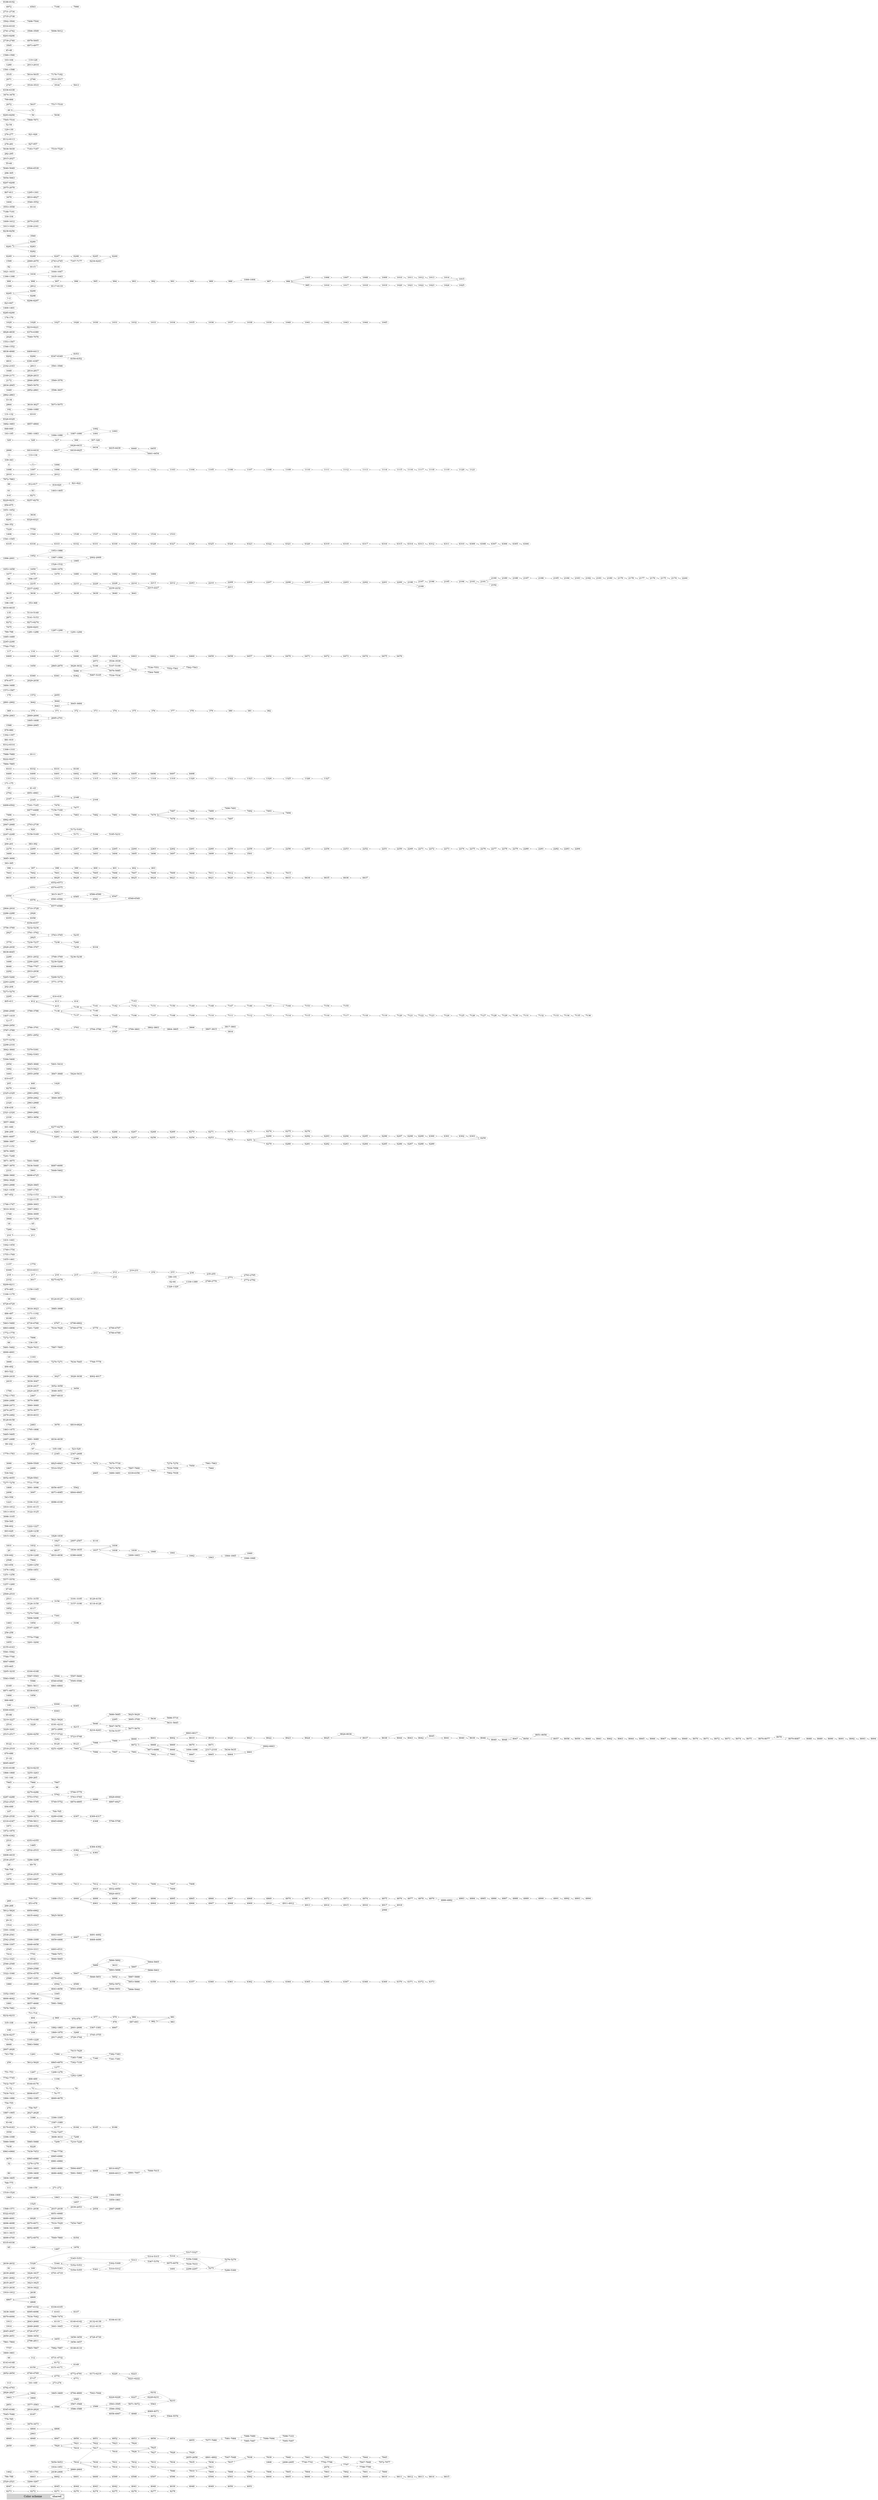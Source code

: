 digraph SpacerGraph {
rankdir="LR";
node [fontsize = 40];
 subgraph cluster_0 {
  style=filled;
  color=lightgray;
  "a"[style=filled, color=lightgray, fillcolor=lightgray, fontcolor=lightgray, fontsize=50]
  "Color scheme"[style=filled, color=lightgray, fillcolor=lightgray, fontsize=50]
  "shared"[style=filled, fillcolor=white, fontsize=50]
"a" -> "Color scheme" -> "shared" [color=lightgray]
}
"4273"
"4272"
"4271"
"4270"
"4274"
"4275"
"4276"
"4277"
"4278"
"4047"
"4046"
"4045"
"4044"
"4043"
"4042"
"4041"
"4040"
"4039"
"4048"
"4049"
"4050"
"4051"
"6603"
"6602"
"6601"
"6600"
"6599"
"6598"
"6597"
"6596"
"6595"
"6594"
"6593"
"6592"
"6604"
"6605"
"6606"
"6607"
"6608"
"6609"
"6610"
"6611"
"6612"
"6613"
"6614"
"6615"
"786-788"
"1916-1951"
"2660-2664"
"2659"
"4803"
"7820"
"7819"
"7817"
"7825"
"7826"
"7827"
"7828"
"7829"
"2655-2658"
"4801-4802"
"7047-7048"
"7838"
"7837"
"7836"
"7835"
"7834"
"7833"
"7832"
"7831"
"7830"
"7816"
"7815"
"7814"
"7813"
"7811"
"7812"
"7846"
"7810"
"7809"
"7808"
"7807"
"7806"
"7805"
"7804"
"7803"
"7802"
"7801"
"7800"
"4849"
"4848"
"4847"
"4850"
"4851"
"4852"
"4853"
"4854"
"7081-7084"
"7088-7089"
"7090-7094"
"7098-7103"
"4805"
"4804"
"4806"
"1915"
"3470-3473"
"776-785"
"7045-7046"
"8187"
"8345-8346"
"6224-6226"
"6227"
"6232"
"6233"
"3463"
"3462"
"3465-3469"
"4794-4800"
"7043-7044"
"4792-4793"
"113"
"161-169"
"273-274"
"2652-2654"
"4740-4769"
"4770"
"4772-4791"
"6173-6219"
"6220"
"6223"
"6221-6222"
"4733-4739"
"6150"
"6172"
"6149"
"6151-6171"
"6143-6148"
"44"
"112"
"4731-4732"
"3460-3461"
"7757"
"7865-7867"
"7982-7987"
"8108-8110"
"7861-7864"
"2650-2651"
"3446-3454"
"3455"
"3458-3459"
"4728-4730"
"2645-2647"
"4726-4727"
"1913"
"2643-2644"
"6119"
"6140-6142"
"1914"
"2648-2649"
"3441-3445"
"6120"
"6132-6139"
"6106-6118"
"6121-6131"
"6079-6094"
"7034-7042"
"7468-7474"
"6097-6102"
"6104-6105"
"3438-3440"
"6095-6096"
"6103"
"8337"
"4807"
"4809"
"1910-1912"
"2638"
"2633-2634"
"3416-3422"
"2635-2637"
"3423-3425"
"2641-2642"
"4720-4725"
"2639-2640"
"3426-3437"
"4701-4719"
"81"
"160"
"2630-2632"
"5328"
"5344"
"5354-5355"
"5301"
"5310-5312"
"5313"
"5367-5376"
"6075-6078"
"7030-7033"
"95"
"1486"
"1878"
"8335-8336"
"4699-4700"
"6072-6074"
"7849-7860"
"8354"
"3411-3415"
"3406-3410"
"4692-4695"
"6069"
"4696-4698"
"6070-6071"
"7016-7029"
"7454-7467"
"6028"
"6051-6068"
"4689-4691"
"6029-6050"
"8322-8325"
"1525"
"2037-2038"
"2039-2053"
"2054"
"2667-2668"
"1865"
"1864"
"1858"
"1906-1909"
"1518-1524"
"111"
"146-159"
"271-272"
"768-775"
"3404-3405"
"4687-4688"
"3401-3403"
"4683-4686"
"5994-6007"
"6008"
"6014-6027"
"7008-7015"
"80"
"3399-3400"
"4680-4682"
"5991-5993"
"6009-6013"
"6991-7007"
"32"
"1278-1279"
"4679"
"6965-6980"
"6985-6990"
"6963-6964"
"7439-7453"
"7746-7756"
"7438"
"8228"
"5989-5990"
"3396-3398"
"5985-5988"
"7209"
"7208"
"8179-8183"
"8178"
"8177"
"8184"
"8185"
"8186"
"93-94"
"2629"
"3386"
"3390-3395"
"3387-3389"
"1887-1905"
"2627-2628"
"270"
"756-767"
"754-755"
"1884-1886"
"3382-3385"
"4669-4678"
"7430-7431"
"8098-8107"
"71-72"
"73"
"78"
"79"
"74-77"
"7432-7437"
"8160-8176"
"7742-7745"
"751-753"
"1267"
"1277"
"1262-1266"
"743-750"
"1261"
"7384"
"7415-7429"
"2607-2626"
"4668"
"5983-5984"
"715-742"
"8234-8237"
"108"
"110"
"1882-1883"
"2601-2606"
"3367-3381"
"4667"
"711-714"
"969"
"977"
"979"
"980"
"981"
"982"
"983"
"8232-8233"
"7978-7981"
"8159"
"1881"
"4657-4666"
"5981-5982"
"4600-4642"
"5973-5980"
"3352-3363"
"3364"
"4643-4656"
"1880"
"2590-2600"
"4592"
"4599"
"4593-4598"
"5945"
"5952-5972"
"5906-5944"
"5946-5951"
"2589"
"3347-3351"
"4579-4591"
"3322-3346"
"4554-4578"
"5846"
"5847"
"5889"
"5893-5896"
"5897"
"5904-5905"
"5890-5892"
"1879"
"2549-2588"
"2546-2548"
"4533-4553"
"7740-7741"
"7792-7796"
"7797"
"7847-7848"
"7972-7977"
"3312-3321"
"4532"
"5840-5845"
"7414"
"7791"
"7968-7971"
"2545"
"3310-3311"
"4493-4531"
"3306-3307"
"4448-4458"
"4443-4447"
"4467"
"4491-4492"
"2542-2544"
"3308-3309"
"4459-4466"
"4468-4490"
"2538-2541"
"3301-3304"
"4422-4434"
"1514"
"1515-1517"
"29-31"
"3305"
"4435-4442"
"5825-5839"
"5812-5824"
"6950-6962"
"266-268"
"269"
"709-710"
"1488-1513"
"4900"
"4919"
"4932-4950"
"4920-4931"
"3299-3300"
"4419-4421"
"7399-7405"
"7408"
"7407"
"7406"
"7410"
"7411"
"7412"
"7413"
"1487"
"1876"
"4393-4407"
"1877"
"2534-2535"
"3275-3285"
"706-708"
"28"
"69-70"
"2536-2537"
"3286-3298"
"4408-4418"
"1875"
"2532-2533"
"4363-4381"
"4382"
"4384-4392"
"40"
"1485"
"2531"
"4353-4355"
"4356-4362"
"1872-1874"
"1871"
"4348-4352"
"4318-4347"
"5799-5811"
"6945-6949"
"2526-2530"
"3269-3274"
"4289-4306"
"4307"
"4309-4317"
"4308"
"5796-5798"
"107"
"145"
"700-705"
"694-699"
"2522-2525"
"5780-5795"
"4279-4286"
"5762"
"5766-5779"
"5749-5752"
"6874-6895"
"6896"
"6928-6944"
"4287-4288"
"5753-5761"
"5763-5765"
"6897-6927"
"39"
"87"
"98"
"7965"
"7966"
"7967"
"23-27"
"4771"
"141-144"
"260-265"
"687-693"
"109"
"1869-1870"
"3268"
"3745-3755"
"2520-2521"
"3264-3267"
"1866-1868"
"3255-3263"
"8214-8218"
"8095-8097"
"21-22"
"670-686"
"2518-2519"
"3243-3254"
"4251-4269"
"7995"
"7998"
"7999"
"8000"
"8001"
"8002"
"8003-8017"
"8018"
"8020"
"8021"
"8022"
"8023"
"8024"
"8025"
"8026-8036"
"8037"
"8038"
"8039"
"8046"
"8047"
"8050"
"8051-8056"
"8057"
"8058"
"8059"
"8060"
"8061"
"8062"
"8063"
"8064"
"8065"
"8066"
"8067"
"8068"
"8069"
"8070"
"8071"
"8072"
"8073"
"8074"
"8075"
"8076-8077"
"8078"
"8079-8087"
"8088"
"8089"
"8090"
"8091"
"8092"
"8093"
"8094"
"8122"
"8121"
"8120"
"8123"
"2515-2517"
"4244-4250"
"5717-5722"
"5723-5748"
"3242"
"3229-3241"
"2514"
"3228"
"4181-4214"
"4215"
"5646"
"5680-5685"
"5625-5629"
"5630"
"5686-5716"
"3219-3227"
"4170-4180"
"5621-5624"
"85-86"
"4894"
"4893"
"4892"
"4891"
"4890"
"4889"
"4888"
"4887"
"4886"
"4885"
"4884"
"4883"
"4879"
"4878"
"4877"
"4876"
"4875"
"4874"
"4873"
"4872"
"4871"
"4870"
"4869"
"4868"
"4867"
"4866"
"4865"
"4895"
"4896"
"4897"
"4898"
"4899"
"4901"
"4902"
"4903"
"4904"
"4905"
"4906"
"4907"
"4908"
"4909"
"4910"
"4911-4912"
"4913"
"4914"
"4915"
"4916"
"4917"
"4918"
"140"
"8302"
"8304"
"8305"
"666-669"
"1857"
"1862"
"1863"
"1484"
"1856"
"6871-6873"
"8338-8343"
"259"
"5612-5620"
"6865-6870"
"7302-7339"
"7340"
"7382-7383"
"7385-7398"
"7341-7381"
"4169"
"5601-5611"
"6861-6864"
"5583-5585"
"5587-5593"
"5594"
"5597-5600"
"5595-5596"
"7210-7228"
"3205-3218"
"4164-4168"
"655-665"
"6847-6860"
"7789-7790"
"5581-5582"
"4155-4163"
"1855"
"3201-3204"
"5580"
"7779-7788"
"256-258"
"2513"
"3197-3200"
"1483"
"1854"
"2512"
"3196"
"5579"
"7279-7300"
"7301"
"1852"
"4117"
"2511"
"3151-3155"
"3156"
"3191-3195"
"4129-4154"
"1853"
"3126-3150"
"3157-3190"
"4118-4128"
"2509-2510"
"67-68"
"1257-1260"
"5577-5578"
"6846"
"8292"
"1251-1256"
"1476-1482"
"1850-1851"
"643-654"
"1249-1250"
"2508"
"7964"
"630-642"
"1239-1248"
"20"
"4832"
"4837"
"1831"
"1832"
"1833"
"1836"
"1837"
"1838"
"1839"
"1840"
"1841"
"1842"
"1844-1845"
"1849"
"1815-1825"
"1826"
"1828-1830"
"1827"
"2497-2507"
"4116"
"603-629"
"1228-1238"
"596-602"
"1222-1227"
"559-595"
"3098-3105"
"1813-1814"
"3122-3125"
"1810-1812"
"4101-4115"
"1221"
"3106-3121"
"4086-4100"
"6981-6984"
"543-558"
"2496"
"3097"
"4073-4085"
"6844-6845"
"5071-5072"
"5563"
"6228-6231"
"1809"
"3091-3096"
"4056-4057"
"5562"
"4058-4067"
"4068"
"4072"
"5564-5576"
"7277-7278"
"7731-7739"
"1808"
"2490-2495"
"4052-4055"
"5528-5561"
"530-542"
"1807"
"2489"
"5510-5527"
"7274-7276"
"7959"
"7961-7963"
"3090"
"5499-5509"
"6825-6843"
"7646-7671"
"7672"
"7679-7730"
"7673-7678"
"7897-7900"
"7901"
"7939-7958"
"7960"
"97"
"105-106"
"523-529"
"99-102"
"275"
"2487-2488"
"3081-3089"
"4034-4038"
"5496-5498"
"5485-5495"
"1463-1475"
"1795-1806"
"1794"
"2483"
"3078"
"6819-6824"
"8128-8158"
"2478-2482"
"4018-4033"
"2474-2477"
"3070-3077"
"2468-2473"
"3060-3069"
"2484-2486"
"3079-3080"
"1792-1793"
"2467"
"6807-6818"
"1462"
"1785-1791"
"2438-2466"
"1195-1220"
"2436-2437"
"3052-3058"
"3059"
"1784"
"2420-2435"
"3048-3051"
"2419"
"3039-3047"
"2409-2418"
"3024-3026"
"3027"
"3028-3038"
"4002-4017"
"488-489"
"1194"
"1268-1276"
"493-522"
"490-492"
"3999"
"5483-5484"
"7270-7271"
"7634-7645"
"7768-7778"
"19"
"1193"
"4000-4001"
"5481-5482"
"7629-7633"
"7887-7895"
"66"
"136-139"
"7272-7273"
"7896"
"1779-1783"
"2333-2344"
"2345"
"2347-2408"
"1772-1778"
"6803-6806"
"7261-7269"
"7616-7628"
"5463-5480"
"6730-6766"
"6767"
"6798-6802"
"6768-6778"
"6779"
"6790-6797"
"6780-6789"
"8199"
"8315"
"486-487"
"1171-1192"
"1771"
"3018-3023"
"3985-3998"
"6726-6729"
"8193-8198"
"38"
"3984"
"8124-8127"
"8212-8213"
"1166-1170"
"479-485"
"1158-1165"
"8209-8211"
"2332"
"3017"
"8275-8278"
"218"
"217"
"216"
"215"
"213"
"212"
"219-231"
"232"
"233"
"234"
"235-255"
"2771"
"2793-2795"
"8309"
"8310-8311"
"1157"
"1770"
"1455-1461"
"1755-1769"
"1749-1754"
"1442-1454"
"1431-1441"
"210"
"211"
"453-478"
"7260"
"7886"
"18"
"65"
"3966"
"7249-7259"
"1748"
"3004-3009"
"3010-3016"
"3967-3983"
"1746-1747"
"2999-3003"
"447-452"
"1152-1153"
"1154-1156"
"1421-1430"
"1697-1745"
"2993-2998"
"3929-3965"
"3902-3928"
"3888-3900"
"6698-6725"
"2331"
"3901"
"5448-5462"
"3867-3870"
"5436-5440"
"6687-6690"
"3871-3875"
"5441-5446"
"7241-7248"
"3876-3885"
"1137-1151"
"3886-3887"
"5447"
"6691-6697"
"206-209"
"6262"
"6277-6278"
"441-446"
"3857-3866"
"2330"
"3853-3856"
"2321-2324"
"2969-2982"
"438-439"
"1136"
"2320"
"2963-2968"
"2319"
"2959-2962"
"3849-3851"
"2325-2329"
"2983-2992"
"3852"
"8279"
"8344"
"205"
"440"
"1420"
"419-437"
"1694-1696"
"2317-2318"
"5434-5435"
"6661"
"6664"
"6665"
"6666"
"6668"
"6672"
"6673-6686"
"7993"
"7992"
"7991"
"8019"
"8044"
"8043"
"8042"
"8045"
"8041"
"8040"
"1693"
"2955-2958"
"3847-3848"
"5424-5433"
"1692"
"5415-5423"
"2954"
"3845-3846"
"5401-5414"
"5394-5400"
"2953"
"5392-5393"
"3842-3844"
"5379-5391"
"2298-2316"
"5377-5378"
"84"
"2951-2952"
"3787-3789"
"3790-3791"
"3792"
"3793"
"3794-3796"
"3798"
"3799-3801"
"3802-3803"
"3804-3805"
"3806"
"3807-3815"
"3817-3841"
"1691"
"2296-2297"
"5275"
"5280-5300"
"5302-5309"
"5352-5353"
"5345-5351"
"5314-5315"
"5316"
"5356-5366"
"5276-5279"
"5317-5327"
"5329-5343"
"2949-2950"
"12-17"
"1407-1419"
"2946-2948"
"3780-3786"
"7138"
"7139"
"7141"
"7142"
"7143"
"7144"
"7153"
"7154"
"7155"
"405-411"
"412"
"416-418"
"2295"
"6647-6660"
"5273-5274"
"202-204"
"2293-2294"
"2937-2945"
"3771-3779"
"5265-5266"
"5267"
"5268-5272"
"2292"
"2933-2936"
"6646"
"7766-7767"
"8306-8308"
"1690"
"2290-2291"
"5239-5264"
"7409"
"2289"
"2931-2932"
"3768-3769"
"5236-5238"
"6638-6645"
"2928-2930"
"3766-3767"
"3770"
"7230-7237"
"7238"
"7240"
"7239"
"8334"
"2927"
"3761-3762"
"3763-3765"
"5235"
"3756-3760"
"5232-5234"
"8355"
"8358"
"8356-8357"
"2286-2288"
"2926"
"2917-2925"
"3729-3744"
"404"
"2904-2916"
"3710-3728"
"6551"
"6574-6575"
"6631"
"6630"
"6629"
"6628"
"6627"
"6626"
"6625"
"6624"
"6623"
"6622"
"6621"
"6620"
"6619"
"6632"
"6633"
"6634"
"6635"
"6636"
"6637"
"7603"
"7602"
"7601"
"7604"
"7605"
"7606"
"7607"
"7608"
"7609"
"7610"
"7611"
"7612"
"7613"
"7614"
"7615"
"396"
"397"
"398"
"399"
"400"
"401"
"402"
"403"
"2285"
"3695-3709"
"5631-5645"
"5647-5676"
"5677-5679"
"393-395"
"3685-3694"
"3489"
"3490"
"3491"
"3492"
"3493"
"3494"
"3495"
"3496"
"3497"
"3498"
"3499"
"3500"
"3501"
"2270"
"2269"
"2268"
"2267"
"2266"
"2265"
"2264"
"2263"
"2262"
"2261"
"2260"
"2259"
"2258"
"2257"
"2256"
"2255"
"2254"
"2253"
"2252"
"2251"
"2250"
"2249"
"2271"
"2272"
"2273"
"2274"
"2275"
"2276"
"2277"
"2278"
"2279"
"2280"
"2281"
"2282"
"2283"
"2284"
"4856"
"200-201"
"383-392"
"7839"
"7840"
"7841"
"7842"
"7843"
"7844"
"7845"
"7821"
"7822"
"7823"
"7824"
"2903"
"4855"
"7077-7080"
"7085-7087"
"1834-1835"
"1843"
"1846-1848"
"9-11"
"62-64"
"1330-1389"
"2247-2248"
"5158-5169"
"5170"
"5172-5183"
"5184"
"5171"
"5185-5231"
"89-92"
"920"
"2067-2068"
"2703-2730"
"4962-4971"
"7486"
"7485"
"7484"
"7483"
"7482"
"7481"
"7480"
"7479"
"7487"
"7488"
"7489"
"7490-7491"
"7492"
"7493"
"7494"
"7478"
"7495"
"7496"
"7497"
"6499-6502"
"7161-7165"
"7476"
"7477"
"2167"
"2165"
"2166"
"2168"
"2164"
"2702"
"4951-4961"
"35"
"41-43"
"171-175"
"1311"
"1312"
"1313"
"1314"
"1315"
"1316"
"1317"
"1318"
"1319"
"1320"
"1321"
"1322"
"1323"
"1324"
"1325"
"1326"
"1327"
"6489"
"6490"
"6491"
"6492"
"6493"
"6494"
"6495"
"6496"
"6497"
"6498"
"8333"
"8332"
"8331"
"8330"
"2066"
"4880-4882"
"3365"
"3366"
"7884-7885"
"8222-8227"
"7988-7989"
"8111"
"1308-1310"
"8312-8314"
"881-919"
"1302-1307"
"6477-6488"
"7156-7160"
"878-880"
"1588"
"2064-2065"
"2056-2063"
"2669-2694"
"2695-2701"
"369"
"370"
"371"
"372"
"373"
"374"
"375"
"376"
"377"
"378"
"379"
"380"
"381"
"382"
"2891-2902"
"3642"
"3644"
"3645-3684"
"170"
"1572"
"2055"
"1568-1571"
"2031-2036"
"1859-1861"
"1573-1587"
"3484-3488"
"876-877"
"2029-2030"
"7136"
"7135"
"7134"
"7133"
"7132"
"7131"
"7130"
"7129"
"7128"
"7127"
"7126"
"7125"
"7124"
"7123"
"7122"
"7121"
"7120"
"7119"
"7118"
"7117"
"7116"
"7115"
"7114"
"7113"
"7112"
"7111"
"7110"
"7109"
"7108"
"7107"
"7106"
"7105"
"7104"
"7137"
"7140"
"7152"
"7151"
"7150"
"7149"
"7148"
"7147"
"7146"
"7145"
"414"
"413"
"415"
"8359"
"8360"
"8361"
"8362"
"7536-7551"
"7562-7563"
"6469"
"6468"
"6467"
"6466"
"6465"
"6464"
"6463"
"6462"
"6461"
"6460"
"6459"
"6458"
"6457"
"6456"
"6470"
"6471"
"6472"
"6473"
"6474"
"6475"
"6476"
"117"
"116"
"115"
"118"
"7760-7765"
"2872-2890"
"4216-4243"
"5154-5157"
"2245-2246"
"1685-1689"
"789-798"
"1281-1286"
"1287-1290"
"1291-1294"
"7475"
"8200-8201"
"8272"
"8273-8274"
"2871"
"5141-5153"
"135"
"5110-5140"
"6616-6618"
"198-199"
"353-368"
"36-37"
"3635"
"3636"
"3637"
"3638"
"3639"
"3640"
"3641"
"2236"
"2235"
"2234"
"2233"
"2229"
"2228"
"2214"
"2213"
"2212"
"2243"
"2210"
"2209"
"2208"
"2207"
"2206"
"2205"
"2204"
"2203"
"2202"
"2201"
"2200"
"2198"
"2197"
"2196"
"2195"
"2194"
"2193"
"2191"
"2190"
"2189"
"2188"
"2187"
"2186"
"2185"
"2184"
"2183"
"2182"
"2181"
"2180"
"2179"
"2178"
"2177"
"2176"
"2175"
"2174"
"2244"
"96"
"196-197"
"1677"
"1678"
"1679"
"1680"
"1681"
"1682"
"1683"
"1684"
"1653-1658"
"1659"
"1660-1676"
"1996-2001"
"1952"
"1987-1994"
"1995"
"2002-2009"
"1953-1986"
"114"
"4383"
"6335"
"6334"
"6333"
"6332"
"6331"
"6330"
"6329"
"6328"
"6327"
"6326"
"6325"
"6324"
"6323"
"6322"
"6321"
"6320"
"6319"
"6318"
"6317"
"6316"
"6315"
"6314"
"6313"
"6312"
"6311"
"6310"
"6309"
"6308"
"6307"
"6306"
"6305"
"6304"
"1541-1545"
"1406"
"1540"
"1539"
"1538"
"1537"
"1536"
"1535"
"1534"
"1533"
"7229"
"7759"
"8300-8301"
"8303"
"344-352"
"8048"
"8049"
"7996"
"7997"
"7994"
"6667"
"6662-6663"
"6669"
"6670"
"6671"
"8291"
"8320-8321"
"2173"
"3634"
"1651-1652"
"1122-1135"
"850-875"
"8229-8231"
"8257-8270"
"3633"
"5898-5903"
"5848-5851"
"5852"
"5887-5888"
"5853-5886"
"6359"
"6358"
"6357"
"6360"
"6361"
"6362"
"6363"
"6364"
"6365"
"6366"
"6367"
"6368"
"6369"
"6370"
"6371"
"6372"
"6373"
"6-8"
"8271"
"61"
"83"
"1403-1405"
"88"
"812-817"
"821-822"
"7872-7883"
"2010"
"2011"
"2012"
"1098"
"1097"
"1096"
"1095"
"1099"
"1100"
"1101"
"1102"
"1103"
"1104"
"1105"
"1106"
"1107"
"1108"
"1109"
"1110"
"1111"
"1112"
"1113"
"1114"
"1115"
"1116"
"1117"
"1118"
"1119"
"1120"
"1121"
"4"
"5"
"1094"
"339-343"
"3"
"133-134"
"3797"
"3816"
"2666"
"6414-6416"
"6417"
"6426-6433"
"6434"
"6435-6439"
"6440"
"6455"
"6441-6454"
"6418-6425"
"329"
"328"
"327"
"306"
"193-195"
"1081-1083"
"1087-1090"
"1092"
"1093"
"848-849"
"3482-3483"
"4857-4864"
"8326-8329"
"131-132"
"8319"
"1402"
"1650"
"2865-2870"
"3628-3632"
"5106"
"5107-5109"
"5086"
"5076-5085"
"5087-5105"
"7530-7534"
"7535"
"7564-7600"
"192"
"1046-1080"
"2864"
"3618-3627"
"5073-5075"
"3615-3617"
"6585"
"6591"
"6547"
"6550"
"6576"
"6581-6584"
"6586-6590"
"6548-6549"
"6577-6580"
"6552-6573"
"33-34"
"7095-7097"
"3608-3614"
"2862-2863"
"2851"
"3577-3583"
"3584"
"3586-3588"
"3589"
"3593-3595"
"1649"
"2852-2861"
"3596-3607"
"2834-2845"
"5065-5070"
"2172"
"2846-2850"
"3569-3576"
"2169-2171"
"2828-2833"
"180-191"
"214"
"2825"
"2826-2827"
"3464"
"2818-2824"
"3585"
"3567-3568"
"3590-3592"
"4069-4071"
"1648"
"2814-2817"
"2162-2163"
"2813"
"3561-3566"
"4833-4836"
"6388-6408"
"4831"
"6381-6387"
"8202"
"8284"
"8347-8349"
"8353"
"4838-4846"
"6409-6413"
"8350-8352"
"1546-1552"
"1553-1567"
"2028"
"7049-7076"
"4828-4830"
"6374-6380"
"7758"
"8219-8221"
"1029"
"1028"
"1027"
"1026"
"1030"
"1031"
"1032"
"1033"
"1034"
"1035"
"1036"
"1037"
"1038"
"1039"
"1040"
"1041"
"1042"
"1043"
"1044"
"1045"
"176-179"
"8285-8290"
"6276"
"6275"
"6274"
"6273"
"6272"
"6271"
"6270"
"6269"
"6268"
"6267"
"6266"
"6265"
"6264"
"6263"
"6261"
"6260"
"6259"
"6258"
"6257"
"6256"
"6255"
"6254"
"6253"
"6252"
"6251"
"6290"
"6291"
"6292"
"6293"
"6294"
"6295"
"6296"
"6297"
"6298"
"6299"
"6300"
"6301"
"6302"
"6303"
"6250"
"6279"
"6280"
"6281"
"6282"
"6283"
"6284"
"6285"
"6286"
"6287"
"6288"
"6289"
"1400-1401"
"823-847"
"1526-1532"
"1-2"
"8295"
"8299"
"8298"
"1399"
"2812"
"8117-8119"
"999"
"998"
"997"
"996"
"995"
"994"
"993"
"992"
"991"
"990"
"989"
"988"
"1000-1004"
"987"
"986"
"1005"
"1006"
"1007"
"1008"
"1009"
"1010"
"1011"
"1012"
"1013"
"1014"
"1015"
"985"
"1016"
"1017"
"1018"
"1019"
"1020"
"1021"
"1022"
"1023"
"1024"
"1025"
"1621-1633"
"1634"
"1644-1647"
"2796-2811"
"3456-3457"
"2192"
"2199"
"2211"
"2215-2227"
"2230-2232"
"2237-2242"
"8296-8297"
"82"
"8115"
"8116"
"7167-7177"
"6249"
"6248"
"6247"
"6246"
"6245"
"6244"
"818-820"
"8281"
"8280"
"2665"
"3480-3481"
"6339-6356"
"7902-7938"
"8283"
"2346"
"8282"
"335-338"
"958-968"
"970-976"
"978"
"984"
"3560"
"8238-8256"
"3559"
"5064"
"7192-7207"
"5586"
"6540-6546"
"1613-1620"
"2106-2161"
"1609-1612"
"2079-2105"
"1605-1608"
"330-334"
"7188-7191"
"3553-3558"
"8114"
"1604"
"3540-3552"
"3479"
"4810-4827"
"807-811"
"1295-1301"
"307-326"
"2075-2078"
"8207-8208"
"5054-5063"
"1600-1603"
"296-305"
"5050-5053"
"7818"
"2074"
"7798-7799"
"5040-5049"
"6504-6539"
"4808"
"55-60"
"2015-2027"
"282-295"
"5038-5039"
"7183-7187"
"7519-7529"
"278-281"
"927-957"
"8112-8113"
"1390-1398"
"1635-1643"
"276-277"
"921-926"
"2073"
"3536-3539"
"7552-7561"
"129-130"
"52-54"
"1328-1329"
"2748-2770"
"2772-2792"
"7505-7516"
"7868-7871"
"8293-8294"
"49"
"51"
"50"
"5036"
"2072"
"5037"
"7517-7518"
"3643"
"799-806"
"3474-3478"
"6336-6338"
"2747"
"3518-3533"
"3534"
"5013"
"2071"
"2746"
"3510-3517"
"3535"
"5014-5035"
"7178-7182"
"1599"
"2069-2070"
"2743-2745"
"1084-1086"
"1091"
"1591-1598"
"1280"
"2013-2014"
"103-104"
"119-128"
"1589-1590"
"45-48"
"3505"
"4973-4977"
"2739-2740"
"4978-5005"
"8203-8206"
"2741-2742"
"3506-3509"
"5006-5012"
"8316-8318"
"3502-3504"
"7498-7504"
"2735-2738"
"2731-2734"
"4972"
"6503"
"7166"
"7990"
"8188-8192"
"6234-6243"
"4273" -> "4272" [penwidth=1]
"4272" -> "4273" [penwidth=1]
"4272" -> "4271" [penwidth=1]
"4271" -> "4272" [penwidth=1]
"4271" -> "4270" [penwidth=1]
"4270" -> "4271" [penwidth=1]
"4270" -> "4274" [penwidth=1]
"4274" -> "4270" [penwidth=1]
"4274" -> "4275" [penwidth=1]
"4275" -> "4274" [penwidth=1]
"4275" -> "4276" [penwidth=1]
"4276" -> "4275" [penwidth=1]
"4276" -> "4277" [penwidth=1]
"4277" -> "4276" [penwidth=1]
"4277" -> "4278" [penwidth=1]
"4278" -> "4277" [penwidth=1]
"4047" -> "4046" [penwidth=1]
"4046" -> "4047" [penwidth=1]
"4046" -> "4045" [penwidth=1]
"4045" -> "4046" [penwidth=1]
"4045" -> "4044" [penwidth=1]
"4044" -> "4045" [penwidth=1]
"4044" -> "4043" [penwidth=1]
"4043" -> "4044" [penwidth=1]
"4043" -> "4042" [penwidth=1]
"4042" -> "4043" [penwidth=1]
"4042" -> "4041" [penwidth=1]
"4041" -> "4042" [penwidth=1]
"4041" -> "4040" [penwidth=1]
"4040" -> "4041" [penwidth=1]
"4040" -> "4039" [penwidth=1]
"4039" -> "4040" [penwidth=1]
"4039" -> "4048" [penwidth=1]
"4048" -> "4039" [penwidth=1]
"4048" -> "4049" [penwidth=1]
"4049" -> "4048" [penwidth=1]
"4049" -> "4050" [penwidth=1]
"4050" -> "4049" [penwidth=1]
"4050" -> "4051" [penwidth=1]
"4051" -> "4050" [penwidth=1]
"6603" -> "6602" [penwidth=1]
"6602" -> "6603" [penwidth=1]
"6602" -> "6601" [penwidth=1]
"6601" -> "6602" [penwidth=1]
"6601" -> "6600" [penwidth=1]
"6600" -> "6601" [penwidth=1]
"6600" -> "6599" [penwidth=1]
"6599" -> "6600" [penwidth=1]
"6599" -> "6598" [penwidth=1]
"6598" -> "6599" [penwidth=1]
"6598" -> "6597" [penwidth=1]
"6597" -> "6598" [penwidth=1]
"6597" -> "6596" [penwidth=1]
"6596" -> "6597" [penwidth=1]
"6596" -> "6595" [penwidth=1]
"6595" -> "6596" [penwidth=1]
"6595" -> "6594" [penwidth=1]
"6594" -> "6595" [penwidth=1]
"6594" -> "6593" [penwidth=1]
"6593" -> "6594" [penwidth=1]
"6593" -> "6592" [penwidth=1]
"6592" -> "6593" [penwidth=1]
"6592" -> "6604" [penwidth=1]
"6604" -> "6592" [penwidth=1]
"6604" -> "6605" [penwidth=1]
"6605" -> "6604" [penwidth=1]
"6605" -> "6606" [penwidth=1]
"6606" -> "6605" [penwidth=1]
"6606" -> "6607" [penwidth=1]
"6607" -> "6606" [penwidth=1]
"6607" -> "6608" [penwidth=1]
"6608" -> "6607" [penwidth=1]
"6608" -> "6609" [penwidth=1]
"6609" -> "6608" [penwidth=1]
"6609" -> "6610" [penwidth=1]
"6610" -> "6609" [penwidth=1]
"6610" -> "6611" [penwidth=1]
"6611" -> "6610" [penwidth=1]
"6611" -> "6612" [penwidth=1]
"6612" -> "6611" [penwidth=1]
"6612" -> "6613" [penwidth=1]
"6613" -> "6611" [penwidth=1]
"6613" -> "6612" [penwidth=1]
"6613" -> "6614" [penwidth=1]
"6614" -> "6613" [penwidth=1]
"6614" -> "6615" [penwidth=1]
"6615" -> "6614" [penwidth=1]
"1916-1951" -> "2660-2664" [penwidth=1]
"2659" -> "4803" [penwidth=1]
"4803" -> "7820" [penwidth=1]
"7820" -> "7819" [penwidth=1]
"7820" -> "7821" [penwidth=1]
"7819" -> "7820" [penwidth=1]
"7819" -> "7817" [penwidth=1]
"7817" -> "7819" [penwidth=1]
"7817" -> "7825" [penwidth=1]
"7817" -> "7818" [penwidth=1]
"7825" -> "7817" [penwidth=1]
"7825" -> "7826" [penwidth=1]
"7826" -> "7825" [penwidth=1]
"7826" -> "7827" [penwidth=1]
"7827" -> "7826" [penwidth=1]
"7827" -> "7828" [penwidth=1]
"7828" -> "7827" [penwidth=1]
"7828" -> "7829" [penwidth=1]
"7829" -> "7828" [penwidth=1]
"2655-2658" -> "4801-4802" [penwidth=1]
"4801-4802" -> "7047-7048" [penwidth=1]
"7047-7048" -> "7838" [penwidth=1]
"7838" -> "7837" [penwidth=1]
"7838" -> "7839" [penwidth=1]
"7837" -> "7838" [penwidth=1]
"7837" -> "7836" [penwidth=1]
"7836" -> "7837" [penwidth=1]
"7836" -> "7835" [penwidth=1]
"7835" -> "7836" [penwidth=1]
"7835" -> "7834" [penwidth=1]
"7834" -> "7835" [penwidth=1]
"7834" -> "7833" [penwidth=1]
"7833" -> "7834" [penwidth=1]
"7833" -> "7832" [penwidth=1]
"7832" -> "7833" [penwidth=1]
"7832" -> "7831" [penwidth=1]
"7831" -> "7832" [penwidth=1]
"7831" -> "7830" [penwidth=1]
"7830" -> "7831" [penwidth=1]
"7830" -> "7816" [penwidth=1]
"7816" -> "7817" [penwidth=1]
"7816" -> "7830" [penwidth=1]
"7816" -> "7815" [penwidth=1]
"7815" -> "7816" [penwidth=1]
"7815" -> "7814" [penwidth=1]
"7814" -> "7815" [penwidth=1]
"7814" -> "7813" [penwidth=1]
"7813" -> "7814" [penwidth=1]
"7813" -> "7812" [penwidth=1]
"7811" -> "7812" [penwidth=1]
"7811" -> "7810" [penwidth=1]
"7812" -> "7813" [penwidth=1]
"7812" -> "7811" [penwidth=1]
"7812" -> "7846" [penwidth=1]
"7846" -> "7810" [penwidth=1]
"7810" -> "7811" [penwidth=1]
"7810" -> "7809" [penwidth=1]
"7809" -> "7810" [penwidth=1]
"7809" -> "7808" [penwidth=1]
"7808" -> "7809" [penwidth=1]
"7808" -> "7807" [penwidth=1]
"7807" -> "7808" [penwidth=1]
"7807" -> "7806" [penwidth=1]
"7806" -> "7807" [penwidth=1]
"7806" -> "7805" [penwidth=1]
"7805" -> "7806" [penwidth=1]
"7805" -> "7804" [penwidth=1]
"7804" -> "7805" [penwidth=1]
"7804" -> "7803" [penwidth=1]
"7803" -> "7804" [penwidth=1]
"7803" -> "7802" [penwidth=1]
"7802" -> "7803" [penwidth=1]
"7802" -> "7801" [penwidth=1]
"7801" -> "7802" [penwidth=1]
"7801" -> "7800" [penwidth=1]
"7800" -> "7801" [penwidth=1]
"4849" -> "4848" [penwidth=1]
"4848" -> "4849" [penwidth=1]
"4848" -> "4847" [penwidth=1]
"4847" -> "4848" [penwidth=1]
"4847" -> "4850" [penwidth=1]
"4850" -> "4847" [penwidth=1]
"4850" -> "4851" [penwidth=1]
"4851" -> "4850" [penwidth=1]
"4851" -> "4852" [penwidth=1]
"4852" -> "4851" [penwidth=1]
"4852" -> "4853" [penwidth=1]
"4853" -> "4852" [penwidth=1]
"4853" -> "4854" [penwidth=1]
"4853" -> "4856" [penwidth=1]
"4854" -> "7081-7084" [penwidth=1]
"4854" -> "4856" [penwidth=1]
"4854" -> "4855" [penwidth=1]
"7081-7084" -> "7088-7089" [penwidth=1]
"7081-7084" -> "7085-7087" [penwidth=1]
"7088-7089" -> "7090-7094" [penwidth=1]
"7090-7094" -> "7098-7103" [penwidth=1]
"7090-7094" -> "7095-7097" [penwidth=1]
"4805" -> "4804" [penwidth=1]
"4804" -> "4805" [penwidth=1]
"4804" -> "4806" [penwidth=1]
"4806" -> "4804" [penwidth=1]
"1915" -> "3470-3473" [penwidth=1]
"7045-7046" -> "8187" [penwidth=1]
"6224-6226" -> "6227" [penwidth=1]
"6227" -> "6232" [penwidth=1]
"6227" -> "6228-6231" [penwidth=1]
"6232" -> "6233" [penwidth=1]
"6233" -> "6227" [penwidth=1]
"3463" -> "3462" [penwidth=1]
"3463" -> "3464" [penwidth=1]
"3462" -> "3463" [penwidth=1]
"3462" -> "3465-3469" [penwidth=1]
"3465-3469" -> "4794-4800" [penwidth=1]
"4794-4800" -> "7043-7044" [penwidth=1]
"113" -> "161-169" [penwidth=1]
"161-169" -> "273-274" [penwidth=1]
"2652-2654" -> "4740-4769" [penwidth=1]
"4740-4769" -> "4770" [penwidth=1]
"4770" -> "4772-4791" [penwidth=1]
"4770" -> "4771" [penwidth=1]
"4772-4791" -> "6173-6219" [penwidth=1]
"6173-6219" -> "6220" [penwidth=1]
"6220" -> "6223" [penwidth=1]
"6220" -> "6221-6222" [penwidth=1]
"6223" -> "6220" [penwidth=1]
"4733-4739" -> "6150" [penwidth=1]
"6150" -> "6172" [penwidth=1]
"6150" -> "6151-6171" [penwidth=1]
"6172" -> "6149" [penwidth=1]
"6149" -> "6150" [penwidth=1]
"44" -> "112" [penwidth=1]
"112" -> "4731-4732" [penwidth=1]
"7757" -> "7865-7867" [penwidth=1]
"7865-7867" -> "7982-7987" [penwidth=1]
"7982-7987" -> "8108-8110" [penwidth=1]
"2650-2651" -> "3446-3454" [penwidth=1]
"3446-3454" -> "3455" [penwidth=1]
"3455" -> "3458-3459" [penwidth=1]
"3455" -> "3456-3457" [penwidth=1]
"3458-3459" -> "4728-4730" [penwidth=1]
"2645-2647" -> "4726-4727" [penwidth=1]
"1913" -> "2643-2644" [penwidth=1]
"2643-2644" -> "6119" [penwidth=1]
"6119" -> "6140-6142" [penwidth=1]
"6119" -> "6120" [penwidth=1]
"1914" -> "2648-2649" [penwidth=1]
"2648-2649" -> "3441-3445" [penwidth=1]
"3441-3445" -> "6120" [penwidth=1]
"6120" -> "6132-6139" [penwidth=1]
"6120" -> "6121-6131" [penwidth=1]
"6132-6139" -> "6106-6118" [penwidth=1]
"6106-6118" -> "6119" [penwidth=1]
"6079-6094" -> "7034-7042" [penwidth=1]
"7034-7042" -> "7468-7474" [penwidth=1]
"6097-6102" -> "6104-6105" [penwidth=1]
"6097-6102" -> "6103" [penwidth=1]
"3438-3440" -> "6095-6096" [penwidth=1]
"6095-6096" -> "6103" [penwidth=1]
"6103" -> "8337" [penwidth=1]
"4807" -> "4809" [penwidth=1]
"4807" -> "4808" [penwidth=1]
"4809" -> "4807" [penwidth=1]
"1910-1912" -> "2638" [penwidth=1]
"2633-2634" -> "3416-3422" [penwidth=1]
"2635-2637" -> "3423-3425" [penwidth=1]
"2641-2642" -> "4720-4725" [penwidth=1]
"2639-2640" -> "3426-3437" [penwidth=1]
"3426-3437" -> "4701-4719" [penwidth=1]
"81" -> "160" [penwidth=1]
"2630-2632" -> "5328" [penwidth=1]
"5328" -> "5344" [penwidth=1]
"5328" -> "5329-5343" [penwidth=1]
"5344" -> "5354-5355" [penwidth=1]
"5344" -> "5352-5353" [penwidth=1]
"5344" -> "5345-5351" [penwidth=1]
"5354-5355" -> "5301" [penwidth=1]
"5301" -> "5310-5312" [penwidth=1]
"5301" -> "5302-5309" [penwidth=1]
"5310-5312" -> "5313" [penwidth=1]
"5313" -> "5367-5376" [penwidth=1]
"5313" -> "5314-5315" [penwidth=1]
"5367-5376" -> "6075-6078" [penwidth=1]
"6075-6078" -> "7030-7033" [penwidth=1]
"95" -> "1486" [penwidth=1]
"1486" -> "1878" [penwidth=1]
"1486" -> "1487" [penwidth=1]
"4699-4700" -> "6072-6074" [penwidth=1]
"6072-6074" -> "7849-7860" [penwidth=1]
"7849-7860" -> "8354" [penwidth=1]
"3406-3410" -> "4692-4695" [penwidth=1]
"4692-4695" -> "6069" [penwidth=1]
"4696-4698" -> "6070-6071" [penwidth=1]
"6070-6071" -> "7016-7029" [penwidth=1]
"7016-7029" -> "7454-7467" [penwidth=1]
"6028" -> "6051-6068" [penwidth=1]
"6028" -> "6029-6050" [penwidth=1]
"4689-4691" -> "6028" [penwidth=1]
"1525" -> "2037-2038" [penwidth=1]
"2037-2038" -> "2039-2053" [penwidth=1]
"2037-2038" -> "2054" [penwidth=1]
"2039-2053" -> "2054" [penwidth=1]
"2054" -> "2667-2668" [penwidth=1]
"1865" -> "1864" [penwidth=1]
"1864" -> "1865" [penwidth=1]
"1864" -> "1858" [penwidth=1]
"1864" -> "1863" [penwidth=1]
"1858" -> "1906-1909" [penwidth=1]
"1858" -> "1862" [penwidth=1]
"1858" -> "1859-1861" [penwidth=1]
"111" -> "146-159" [penwidth=1]
"146-159" -> "271-272" [penwidth=1]
"3404-3405" -> "4687-4688" [penwidth=1]
"3401-3403" -> "4683-4686" [penwidth=1]
"4683-4686" -> "5994-6007" [penwidth=1]
"5994-6007" -> "6008" [penwidth=1]
"6008" -> "6014-6027" [penwidth=1]
"6008" -> "6009-6013" [penwidth=1]
"6014-6027" -> "7008-7015" [penwidth=1]
"80" -> "3399-3400" [penwidth=1]
"3399-3400" -> "4680-4682" [penwidth=1]
"4680-4682" -> "5991-5993" [penwidth=1]
"5991-5993" -> "6008" [penwidth=1]
"6009-6013" -> "6991-7007" [penwidth=1]
"6991-7007" -> "7008-7015" [penwidth=1]
"32" -> "1278-1279" [penwidth=1]
"4679" -> "6965-6980" [penwidth=1]
"6965-6980" -> "6985-6990" [penwidth=1]
"6965-6980" -> "6981-6984" [penwidth=1]
"6963-6964" -> "7439-7453" [penwidth=1]
"7439-7453" -> "7746-7756" [penwidth=1]
"7438" -> "8228" [penwidth=1]
"5985-5988" -> "7209" [penwidth=1]
"7209" -> "7208" [penwidth=1]
"7209" -> "7210-7228" [penwidth=1]
"7208" -> "7209" [penwidth=1]
"8179-8183" -> "8178" [penwidth=1]
"8178" -> "8179-8183" [penwidth=1]
"8178" -> "8177" [penwidth=1]
"8177" -> "8178" [penwidth=1]
"8177" -> "8184" [penwidth=1]
"8184" -> "8177" [penwidth=1]
"8184" -> "8185" [penwidth=1]
"8185" -> "8184" [penwidth=1]
"8185" -> "8186" [penwidth=1]
"8186" -> "8185" [penwidth=1]
"2629" -> "3386" [penwidth=1]
"3386" -> "3390-3395" [penwidth=1]
"3386" -> "3387-3389" [penwidth=1]
"3390-3395" -> "3386" [penwidth=1]
"1887-1905" -> "2627-2628" [penwidth=1]
"270" -> "756-767" [penwidth=1]
"1884-1886" -> "3382-3385" [penwidth=1]
"3382-3385" -> "4669-4678" [penwidth=1]
"7430-7431" -> "8098-8107" [penwidth=1]
"71-72" -> "73" [penwidth=1]
"73" -> "78" [penwidth=1]
"73" -> "74-77" [penwidth=1]
"78" -> "73" [penwidth=1]
"78" -> "79" [penwidth=1]
"79" -> "78" [penwidth=1]
"7432-7437" -> "8160-8176" [penwidth=1]
"751-753" -> "1267" [penwidth=1]
"1267" -> "1277" [penwidth=1]
"1267" -> "1268-1276" [penwidth=1]
"1277" -> "1262-1266" [penwidth=1]
"1262-1266" -> "1267" [penwidth=1]
"743-750" -> "1261" [penwidth=1]
"1261" -> "7384" [penwidth=1]
"7384" -> "7415-7429" [penwidth=1]
"7384" -> "7385-7398" [penwidth=1]
"4668" -> "5983-5984" [penwidth=1]
"715-742" -> "1195-1220" [penwidth=1]
"108" -> "110" [penwidth=1]
"108" -> "109" [penwidth=1]
"110" -> "1882-1883" [penwidth=1]
"1882-1883" -> "2601-2606" [penwidth=1]
"2601-2606" -> "3367-3381" [penwidth=1]
"3367-3381" -> "4667" [penwidth=1]
"711-714" -> "969" [penwidth=1]
"969" -> "977" [penwidth=1]
"969" -> "970-976" [penwidth=1]
"977" -> "979" [penwidth=1]
"977" -> "978" [penwidth=1]
"979" -> "977" [penwidth=1]
"979" -> "980" [penwidth=1]
"980" -> "979" [penwidth=1]
"980" -> "981" [penwidth=1]
"980" -> "982" [penwidth=1]
"981" -> "980" [penwidth=1]
"981" -> "982" [penwidth=1]
"982" -> "981" [penwidth=1]
"982" -> "983" [penwidth=1]
"983" -> "982" [penwidth=1]
"7978-7981" -> "8159" [penwidth=1]
"1881" -> "4657-4666" [penwidth=1]
"4657-4666" -> "5981-5982" [penwidth=1]
"4600-4642" -> "5973-5980" [penwidth=1]
"3352-3363" -> "3364" [penwidth=1]
"3364" -> "4643-4656" [penwidth=1]
"3364" -> "3365" [penwidth=1]
"3364" -> "3366" [penwidth=1]
"1880" -> "2590-2600" [penwidth=1]
"2590-2600" -> "4592" [penwidth=1]
"4592" -> "4592" [penwidth=1]
"4592" -> "4599" [penwidth=1]
"4592" -> "4593-4598" [penwidth=1]
"4599" -> "4592" [penwidth=1]
"4593-4598" -> "5945" [penwidth=1]
"5945" -> "5952-5972" [penwidth=1]
"5945" -> "5946-5951" [penwidth=1]
"5952-5972" -> "5906-5944" [penwidth=1]
"5906-5944" -> "5945" [penwidth=1]
"2589" -> "3347-3351" [penwidth=1]
"3347-3351" -> "4579-4591" [penwidth=1]
"3322-3346" -> "4554-4578" [penwidth=1]
"4554-4578" -> "5846" [penwidth=1]
"5846" -> "5847" [penwidth=1]
"5847" -> "5889" [penwidth=1]
"5847" -> "5848-5851" [penwidth=1]
"5889" -> "5893-5896" [penwidth=1]
"5889" -> "5890-5892" [penwidth=1]
"5893-5896" -> "5897" [penwidth=1]
"5897" -> "5904-5905" [penwidth=1]
"5897" -> "5898-5903" [penwidth=1]
"5904-5905" -> "5889" [penwidth=1]
"1879" -> "2549-2588" [penwidth=1]
"2546-2548" -> "4533-4553" [penwidth=1]
"7740-7741" -> "7792-7796" [penwidth=1]
"7792-7796" -> "7797" [penwidth=1]
"7797" -> "7847-7848" [penwidth=1]
"7797" -> "7798-7799" [penwidth=1]
"7847-7848" -> "7972-7977" [penwidth=1]
"3312-3321" -> "4532" [penwidth=1]
"4532" -> "5840-5845" [penwidth=1]
"7414" -> "7791" [penwidth=1]
"7791" -> "7968-7971" [penwidth=1]
"2545" -> "3310-3311" [penwidth=1]
"3310-3311" -> "4493-4531" [penwidth=1]
"3306-3307" -> "4448-4458" [penwidth=1]
"4443-4447" -> "4467" [penwidth=1]
"4467" -> "4491-4492" [penwidth=1]
"4467" -> "4468-4490" [penwidth=1]
"2542-2544" -> "3308-3309" [penwidth=1]
"3308-3309" -> "4459-4466" [penwidth=1]
"4459-4466" -> "4467" [penwidth=1]
"3301-3304" -> "4422-4434" [penwidth=1]
"1514" -> "1515-1517" [penwidth=1]
"3305" -> "4435-4442" [penwidth=1]
"4435-4442" -> "5825-5839" [penwidth=1]
"5812-5824" -> "6950-6962" [penwidth=1]
"269" -> "709-710" [penwidth=1]
"269" -> "453-478" [penwidth=1]
"709-710" -> "1488-1513" [penwidth=1]
"1488-1513" -> "4900" [penwidth=1]
"4900" -> "4919" [penwidth=1]
"4900" -> "4899" [penwidth=1]
"4900" -> "4901" [penwidth=1]
"4919" -> "4932-4950" [penwidth=1]
"4919" -> "4920-4931" [penwidth=1]
"4932-4950" -> "4919" [penwidth=1]
"3299-3300" -> "4419-4421" [penwidth=1]
"4419-4421" -> "7399-7405" [penwidth=1]
"7399-7405" -> "7413" [penwidth=1]
"7408" -> "7407" [penwidth=1]
"7407" -> "7408" [penwidth=1]
"7407" -> "7406" [penwidth=1]
"7406" -> "7407" [penwidth=1]
"7406" -> "7410" [penwidth=1]
"7406" -> "7409" [penwidth=1]
"7410" -> "7406" [penwidth=1]
"7410" -> "7411" [penwidth=1]
"7411" -> "7410" [penwidth=1]
"7411" -> "7412" [penwidth=1]
"7412" -> "7411" [penwidth=1]
"7412" -> "7413" [penwidth=1]
"7413" -> "7412" [penwidth=1]
"1487" -> "1878" [penwidth=1]
"1876" -> "4393-4407" [penwidth=1]
"1877" -> "2534-2535" [penwidth=1]
"2534-2535" -> "3275-3285" [penwidth=1]
"28" -> "69-70" [penwidth=1]
"2536-2537" -> "3286-3298" [penwidth=1]
"1875" -> "2532-2533" [penwidth=1]
"2532-2533" -> "4363-4381" [penwidth=1]
"4363-4381" -> "4382" [penwidth=1]
"4382" -> "4384-4392" [penwidth=1]
"4382" -> "4383" [penwidth=1]
"40" -> "1485" [penwidth=1]
"2531" -> "4353-4355" [penwidth=1]
"1871" -> "4348-4352" [penwidth=1]
"4318-4347" -> "5799-5811" [penwidth=1]
"5799-5811" -> "6945-6949" [penwidth=1]
"2526-2530" -> "3269-3274" [penwidth=1]
"3269-3274" -> "4289-4306" [penwidth=1]
"4289-4306" -> "4307" [penwidth=1]
"4307" -> "4309-4317" [penwidth=1]
"4307" -> "4308" [penwidth=1]
"4309-4317" -> "4307" [penwidth=1]
"4308" -> "5796-5798" [penwidth=1]
"107" -> "145" [penwidth=1]
"145" -> "700-705" [penwidth=1]
"2522-2525" -> "5780-5795" [penwidth=1]
"4279-4286" -> "5762" [penwidth=1]
"5762" -> "5766-5779" [penwidth=1]
"5762" -> "5763-5765" [penwidth=1]
"5749-5752" -> "6874-6895" [penwidth=1]
"6874-6895" -> "6896" [penwidth=1]
"6896" -> "6928-6944" [penwidth=1]
"6896" -> "6897-6927" [penwidth=1]
"4287-4288" -> "5753-5761" [penwidth=1]
"5753-5761" -> "5762" [penwidth=1]
"5763-5765" -> "6896" [penwidth=1]
"39" -> "87" [penwidth=1]
"87" -> "98" [penwidth=1]
"7965" -> "7966" [penwidth=1]
"7966" -> "7965" [penwidth=1]
"7966" -> "7967" [penwidth=1]
"7967" -> "7966" [penwidth=1]
"23-27" -> "4770" [penwidth=1]
"141-144" -> "260-265" [penwidth=1]
"687-693" -> "982" [penwidth=1]
"109" -> "1869-1870" [penwidth=1]
"1869-1870" -> "3268" [penwidth=1]
"3268" -> "3745-3755" [penwidth=1]
"2520-2521" -> "3264-3267" [penwidth=1]
"3264-3267" -> "6602" [penwidth=1]
"1866-1868" -> "3255-3263" [penwidth=1]
"2518-2519" -> "3243-3254" [penwidth=1]
"3243-3254" -> "4251-4269" [penwidth=1]
"4251-4269" -> "7995" [penwidth=1]
"7995" -> "7998" [penwidth=1]
"7995" -> "7996" [penwidth=1]
"7998" -> "7995" [penwidth=1]
"7998" -> "7999" [penwidth=1]
"7999" -> "7998" [penwidth=1]
"7999" -> "8000" [penwidth=1]
"8000" -> "7999" [penwidth=1]
"8000" -> "8001" [penwidth=1]
"8001" -> "8000" [penwidth=1]
"8001" -> "8002" [penwidth=1]
"8002" -> "8001" [penwidth=1]
"8002" -> "8003-8017" [penwidth=1]
"8002" -> "8019" [penwidth=1]
"8003-8017" -> "8018" [penwidth=1]
"8018" -> "8020" [penwidth=1]
"8018" -> "8019" [penwidth=1]
"8020" -> "8018" [penwidth=1]
"8020" -> "8021" [penwidth=1]
"8021" -> "8020" [penwidth=1]
"8021" -> "8022" [penwidth=1]
"8022" -> "8021" [penwidth=1]
"8022" -> "8023" [penwidth=1]
"8023" -> "8022" [penwidth=1]
"8023" -> "8024" [penwidth=1]
"8024" -> "8023" [penwidth=1]
"8024" -> "8025" [penwidth=1]
"8025" -> "8024" [penwidth=1]
"8025" -> "8026-8036" [penwidth=1]
"8025" -> "8037" [penwidth=1]
"8026-8036" -> "8037" [penwidth=1]
"8037" -> "8025" [penwidth=1]
"8037" -> "8038" [penwidth=1]
"8038" -> "8037" [penwidth=1]
"8038" -> "8039" [penwidth=1]
"8038" -> "8044" [penwidth=1]
"8039" -> "8046" [penwidth=1]
"8039" -> "8040" [penwidth=1]
"8046" -> "8039" [penwidth=1]
"8046" -> "8047" [penwidth=1]
"8046" -> "8050" [penwidth=1]
"8046" -> "8049" [penwidth=1]
"8047" -> "8050" [penwidth=1]
"8047" -> "8048" [penwidth=1]
"8050" -> "8047" [penwidth=1]
"8050" -> "8051-8056" [penwidth=1]
"8050" -> "8057" [penwidth=1]
"8051-8056" -> "8057" [penwidth=1]
"8057" -> "8050" [penwidth=1]
"8057" -> "8058" [penwidth=1]
"8058" -> "8057" [penwidth=1]
"8058" -> "8059" [penwidth=1]
"8059" -> "8058" [penwidth=1]
"8059" -> "8060" [penwidth=1]
"8060" -> "8059" [penwidth=1]
"8060" -> "8061" [penwidth=1]
"8061" -> "8060" [penwidth=1]
"8061" -> "8062" [penwidth=1]
"8062" -> "8061" [penwidth=1]
"8062" -> "8063" [penwidth=1]
"8063" -> "8062" [penwidth=1]
"8063" -> "8064" [penwidth=1]
"8064" -> "8063" [penwidth=1]
"8064" -> "8065" [penwidth=1]
"8065" -> "8064" [penwidth=1]
"8065" -> "8066" [penwidth=1]
"8066" -> "8065" [penwidth=1]
"8066" -> "8067" [penwidth=1]
"8067" -> "8066" [penwidth=1]
"8067" -> "8068" [penwidth=1]
"8068" -> "8067" [penwidth=1]
"8068" -> "8069" [penwidth=1]
"8069" -> "8068" [penwidth=1]
"8069" -> "8070" [penwidth=1]
"8070" -> "8069" [penwidth=1]
"8070" -> "8071" [penwidth=1]
"8071" -> "8070" [penwidth=1]
"8071" -> "8072" [penwidth=1]
"8072" -> "8071" [penwidth=1]
"8072" -> "8073" [penwidth=1]
"8073" -> "8072" [penwidth=1]
"8073" -> "8074" [penwidth=1]
"8074" -> "8073" [penwidth=1]
"8074" -> "8075" [penwidth=1]
"8075" -> "8074" [penwidth=1]
"8075" -> "8076-8077" [penwidth=1]
"8076-8077" -> "8078" [penwidth=1]
"8076-8077" -> "8079-8087" [penwidth=1]
"8078" -> "8079-8087" [penwidth=1]
"8079-8087" -> "8088" [penwidth=1]
"8088" -> "8089" [penwidth=1]
"8089" -> "8088" [penwidth=1]
"8089" -> "8090" [penwidth=1]
"8090" -> "8089" [penwidth=1]
"8090" -> "8091" [penwidth=1]
"8091" -> "8090" [penwidth=1]
"8091" -> "8092" [penwidth=1]
"8092" -> "8091" [penwidth=1]
"8092" -> "8093" [penwidth=1]
"8093" -> "8092" [penwidth=1]
"8093" -> "8094" [penwidth=1]
"8094" -> "8093" [penwidth=1]
"8122" -> "8121" [penwidth=1]
"8121" -> "8122" [penwidth=1]
"8121" -> "8120" [penwidth=1]
"8120" -> "8121" [penwidth=1]
"8120" -> "8123" [penwidth=1]
"8123" -> "8120" [penwidth=1]
"2515-2517" -> "4244-4250" [penwidth=1]
"4244-4250" -> "5717-5722" [penwidth=1]
"5717-5722" -> "5723-5748" [penwidth=1]
"3242" -> "5723-5748" [penwidth=1]
"2514" -> "3228" [penwidth=1]
"3228" -> "4181-4214" [penwidth=1]
"4181-4214" -> "4215" [penwidth=1]
"4215" -> "5646" [penwidth=1]
"4215" -> "4216-4243" [penwidth=1]
"5646" -> "5680-5685" [penwidth=1]
"5646" -> "5647-5676" [penwidth=1]
"5680-5685" -> "5625-5629" [penwidth=1]
"5625-5629" -> "5630" [penwidth=1]
"5630" -> "5686-5716" [penwidth=1]
"5630" -> "5631-5645" [penwidth=1]
"3219-3227" -> "4170-4180" [penwidth=1]
"4170-4180" -> "5621-5624" [penwidth=1]
"4894" -> "4893" [penwidth=1]
"4893" -> "4894" [penwidth=1]
"4893" -> "4892" [penwidth=1]
"4892" -> "4893" [penwidth=1]
"4892" -> "4891" [penwidth=1]
"4891" -> "4892" [penwidth=1]
"4891" -> "4890" [penwidth=1]
"4890" -> "4891" [penwidth=1]
"4890" -> "4889" [penwidth=1]
"4889" -> "4890" [penwidth=1]
"4889" -> "4888" [penwidth=1]
"4888" -> "4889" [penwidth=1]
"4888" -> "4887" [penwidth=1]
"4887" -> "4888" [penwidth=1]
"4887" -> "4886" [penwidth=1]
"4886" -> "4887" [penwidth=1]
"4886" -> "4885" [penwidth=1]
"4885" -> "4886" [penwidth=1]
"4885" -> "4884" [penwidth=1]
"4884" -> "4885" [penwidth=1]
"4884" -> "4883" [penwidth=1]
"4883" -> "4884" [penwidth=1]
"4883" -> "4879" [penwidth=1]
"4879" -> "4878" [penwidth=1]
"4879" -> "4880-4882" [penwidth=1]
"4878" -> "4879" [penwidth=1]
"4878" -> "4877" [penwidth=1]
"4877" -> "4878" [penwidth=1]
"4877" -> "4876" [penwidth=1]
"4876" -> "4877" [penwidth=1]
"4876" -> "4875" [penwidth=1]
"4875" -> "4876" [penwidth=1]
"4875" -> "4874" [penwidth=1]
"4874" -> "4875" [penwidth=1]
"4874" -> "4873" [penwidth=1]
"4873" -> "4874" [penwidth=1]
"4873" -> "4872" [penwidth=1]
"4872" -> "4873" [penwidth=1]
"4872" -> "4871" [penwidth=1]
"4871" -> "4872" [penwidth=1]
"4871" -> "4870" [penwidth=1]
"4870" -> "4871" [penwidth=1]
"4870" -> "4869" [penwidth=1]
"4869" -> "4870" [penwidth=1]
"4869" -> "4868" [penwidth=1]
"4868" -> "4869" [penwidth=1]
"4868" -> "4867" [penwidth=1]
"4867" -> "4868" [penwidth=1]
"4867" -> "4866" [penwidth=1]
"4866" -> "4867" [penwidth=1]
"4866" -> "4865" [penwidth=1]
"4865" -> "4866" [penwidth=1]
"4865" -> "4895" [penwidth=1]
"4895" -> "4865" [penwidth=1]
"4895" -> "4896" [penwidth=1]
"4896" -> "4895" [penwidth=1]
"4896" -> "4897" [penwidth=1]
"4897" -> "4896" [penwidth=1]
"4897" -> "4898" [penwidth=1]
"4898" -> "4897" [penwidth=1]
"4898" -> "4899" [penwidth=1]
"4899" -> "4900" [penwidth=1]
"4899" -> "4898" [penwidth=1]
"4901" -> "4900" [penwidth=1]
"4901" -> "4902" [penwidth=1]
"4902" -> "4901" [penwidth=1]
"4902" -> "4903" [penwidth=1]
"4903" -> "4902" [penwidth=1]
"4903" -> "4904" [penwidth=1]
"4904" -> "4903" [penwidth=1]
"4904" -> "4905" [penwidth=1]
"4905" -> "4904" [penwidth=1]
"4905" -> "4906" [penwidth=1]
"4906" -> "4905" [penwidth=1]
"4906" -> "4907" [penwidth=1]
"4907" -> "4906" [penwidth=1]
"4907" -> "4908" [penwidth=1]
"4908" -> "4907" [penwidth=1]
"4908" -> "4909" [penwidth=1]
"4909" -> "4908" [penwidth=1]
"4909" -> "4910" [penwidth=1]
"4910" -> "4909" [penwidth=1]
"4910" -> "4911-4912" [penwidth=1]
"4911-4912" -> "4913" [penwidth=1]
"4913" -> "4910" [penwidth=1]
"4913" -> "4914" [penwidth=1]
"4914" -> "4913" [penwidth=1]
"4914" -> "4915" [penwidth=1]
"4915" -> "4914" [penwidth=1]
"4915" -> "4916" [penwidth=1]
"4916" -> "4915" [penwidth=1]
"4916" -> "4917" [penwidth=1]
"4917" -> "4916" [penwidth=1]
"4917" -> "4918" [penwidth=1]
"4918" -> "4917" [penwidth=1]
"140" -> "8302" [penwidth=1]
"8302" -> "8302" [penwidth=1]
"8302" -> "8304" [penwidth=1]
"8302" -> "8305" [penwidth=1]
"8302" -> "8303" [penwidth=1]
"8304" -> "8305" [penwidth=1]
"1857" -> "1858" [penwidth=1]
"1862" -> "1858" [penwidth=1]
"1862" -> "1863" [penwidth=1]
"1863" -> "1864" [penwidth=1]
"1863" -> "1862" [penwidth=1]
"1484" -> "1856" [penwidth=1]
"6871-6873" -> "8338-8343" [penwidth=1]
"259" -> "5612-5620" [penwidth=1]
"5612-5620" -> "6865-6870" [penwidth=1]
"6865-6870" -> "7302-7339" [penwidth=1]
"7302-7339" -> "7340" [penwidth=1]
"7340" -> "7382-7383" [penwidth=1]
"7340" -> "7341-7381" [penwidth=1]
"7382-7383" -> "7384" [penwidth=1]
"7385-7398" -> "7340" [penwidth=1]
"4169" -> "5601-5611" [penwidth=1]
"5601-5611" -> "6861-6864" [penwidth=1]
"5583-5585" -> "5587-5593" [penwidth=1]
"5583-5585" -> "5586" [penwidth=1]
"5587-5593" -> "5594" [penwidth=1]
"5594" -> "5597-5600" [penwidth=1]
"5594" -> "5595-5596" [penwidth=1]
"5597-5600" -> "5594" [penwidth=1]
"3205-3218" -> "4164-4168" [penwidth=1]
"1855" -> "3201-3204" [penwidth=1]
"5580" -> "7779-7788" [penwidth=1]
"2513" -> "3197-3200" [penwidth=1]
"1483" -> "1854" [penwidth=1]
"1854" -> "2512" [penwidth=1]
"2512" -> "3196" [penwidth=1]
"5579" -> "7279-7300" [penwidth=1]
"7279-7300" -> "7301" [penwidth=1]
"1852" -> "4117" [penwidth=1]
"2511" -> "3151-3155" [penwidth=1]
"3151-3155" -> "3156" [penwidth=1]
"3156" -> "3191-3195" [penwidth=1]
"3156" -> "3157-3190" [penwidth=1]
"3191-3195" -> "4129-4154" [penwidth=1]
"1853" -> "3126-3150" [penwidth=1]
"3126-3150" -> "3156" [penwidth=1]
"3157-3190" -> "4118-4128" [penwidth=1]
"5577-5578" -> "6846" [penwidth=1]
"6846" -> "8292" [penwidth=1]
"1476-1482" -> "1850-1851" [penwidth=1]
"643-654" -> "1249-1250" [penwidth=1]
"2508" -> "7964" [penwidth=1]
"630-642" -> "1239-1248" [penwidth=1]
"20" -> "4832" [penwidth=1]
"4832" -> "4837" [penwidth=1]
"4832" -> "4833-4836" [penwidth=1]
"1831" -> "1832" [penwidth=1]
"1832" -> "1831" [penwidth=1]
"1832" -> "1833" [penwidth=1]
"1833" -> "1832" [penwidth=1]
"1833" -> "1836" [penwidth=1]
"1833" -> "1834-1835" [penwidth=1]
"1836" -> "1833" [penwidth=1]
"1836" -> "1837" [penwidth=1]
"1837" -> "1836" [penwidth=1]
"1837" -> "1838" [penwidth=1]
"1837" -> "1842" [penwidth=1]
"1838" -> "1837" [penwidth=1]
"1838" -> "1839" [penwidth=1]
"1839" -> "1838" [penwidth=1]
"1839" -> "1840" [penwidth=1]
"1840" -> "1839" [penwidth=1]
"1840" -> "1841" [penwidth=1]
"1841" -> "1842" [penwidth=1]
"1842" -> "1844-1845" [penwidth=1]
"1842" -> "1843" [penwidth=1]
"1844-1845" -> "1849" [penwidth=1]
"1844-1845" -> "1846-1848" [penwidth=1]
"1815-1825" -> "1826" [penwidth=1]
"1826" -> "1828-1830" [penwidth=1]
"1826" -> "1827" [penwidth=1]
"1828-1830" -> "1826" [penwidth=1]
"1827" -> "2497-2507" [penwidth=1]
"2497-2507" -> "4116" [penwidth=1]
"603-629" -> "1228-1238" [penwidth=1]
"596-602" -> "1222-1227" [penwidth=1]
"1813-1814" -> "3122-3125" [penwidth=1]
"1810-1812" -> "4101-4115" [penwidth=1]
"1221" -> "3106-3121" [penwidth=1]
"3106-3121" -> "4086-4100" [penwidth=1]
"2496" -> "3097" [penwidth=1]
"3097" -> "4073-4085" [penwidth=1]
"4073-4085" -> "6844-6845" [penwidth=1]
"5071-5072" -> "5563" [penwidth=1]
"5563" -> "6233" [penwidth=1]
"1809" -> "3091-3096" [penwidth=1]
"3091-3096" -> "4056-4057" [penwidth=1]
"4056-4057" -> "5562" [penwidth=1]
"4058-4067" -> "4068" [penwidth=1]
"4068" -> "4072" [penwidth=1]
"4068" -> "4069-4071" [penwidth=1]
"4072" -> "5564-5576" [penwidth=1]
"7277-7278" -> "7731-7739" [penwidth=1]
"1808" -> "2490-2495" [penwidth=1]
"2490-2495" -> "7740-7741" [penwidth=1]
"4052-4055" -> "5528-5561" [penwidth=1]
"1807" -> "2489" [penwidth=1]
"2489" -> "5510-5527" [penwidth=1]
"7274-7276" -> "7959" [penwidth=1]
"7959" -> "7961-7963" [penwidth=1]
"7959" -> "7960" [penwidth=1]
"3090" -> "5499-5509" [penwidth=1]
"5499-5509" -> "6825-6843" [penwidth=1]
"6825-6843" -> "7646-7671" [penwidth=1]
"7646-7671" -> "7672" [penwidth=1]
"7672" -> "7679-7730" [penwidth=1]
"7672" -> "7673-7678" [penwidth=1]
"7679-7730" -> "7672" [penwidth=1]
"7673-7678" -> "7897-7900" [penwidth=1]
"7897-7900" -> "7901" [penwidth=1]
"7901" -> "7939-7958" [penwidth=1]
"7901" -> "7902-7938" [penwidth=1]
"7939-7958" -> "7959" [penwidth=1]
"97" -> "105-106" [penwidth=1]
"97" -> "2345" [penwidth=1]
"105-106" -> "523-529" [penwidth=1]
"99-102" -> "275" [penwidth=1]
"2487-2488" -> "3081-3089" [penwidth=1]
"3081-3089" -> "4034-4038" [penwidth=1]
"5496-5498" -> "7301" [penwidth=1]
"1463-1475" -> "1795-1806" [penwidth=1]
"1794" -> "2483" [penwidth=1]
"2483" -> "3078" [penwidth=1]
"3078" -> "6819-6824" [penwidth=1]
"2478-2482" -> "4018-4033" [penwidth=1]
"2474-2477" -> "3070-3077" [penwidth=1]
"2468-2473" -> "3060-3069" [penwidth=1]
"2484-2486" -> "3079-3080" [penwidth=1]
"1792-1793" -> "2467" [penwidth=1]
"2467" -> "6807-6818" [penwidth=1]
"1462" -> "1785-1791" [penwidth=1]
"1785-1791" -> "2438-2466" [penwidth=1]
"2438-2466" -> "2660-2664" [penwidth=1]
"2436-2437" -> "3052-3058" [penwidth=1]
"3052-3058" -> "3059" [penwidth=1]
"1784" -> "2420-2435" [penwidth=1]
"2420-2435" -> "3048-3051" [penwidth=1]
"3048-3051" -> "3059" [penwidth=1]
"2419" -> "3039-3047" [penwidth=1]
"2409-2418" -> "3024-3026" [penwidth=1]
"3024-3026" -> "3027" [penwidth=1]
"3027" -> "3027" [penwidth=1]
"3027" -> "3028-3038" [penwidth=1]
"3028-3038" -> "4002-4017" [penwidth=1]
"488-489" -> "1194" [penwidth=1]
"1194" -> "1262-1266" [penwidth=1]
"3999" -> "5483-5484" [penwidth=1]
"5483-5484" -> "7270-7271" [penwidth=1]
"7270-7271" -> "7634-7645" [penwidth=1]
"7634-7645" -> "7768-7778" [penwidth=1]
"19" -> "1193" [penwidth=1]
"5481-5482" -> "7629-7633" [penwidth=1]
"7629-7633" -> "7887-7895" [penwidth=1]
"66" -> "136-139" [penwidth=1]
"7272-7273" -> "7896" [penwidth=1]
"1779-1783" -> "2333-2344" [penwidth=1]
"2333-2344" -> "2345" [penwidth=1]
"2345" -> "2347-2408" [penwidth=1]
"2345" -> "2346" [penwidth=1]
"6803-6806" -> "7261-7269" [penwidth=1]
"7261-7269" -> "7616-7628" [penwidth=1]
"5463-5480" -> "6730-6766" [penwidth=1]
"6730-6766" -> "6767" [penwidth=1]
"6767" -> "6798-6802" [penwidth=1]
"6767" -> "6768-6778" [penwidth=1]
"6798-6802" -> "6767" [penwidth=1]
"6768-6778" -> "6779" [penwidth=1]
"6779" -> "6790-6797" [penwidth=1]
"6779" -> "6780-6789" [penwidth=1]
"6790-6797" -> "6779" [penwidth=1]
"8199" -> "8315" [penwidth=1]
"486-487" -> "1171-1192" [penwidth=1]
"1771" -> "3018-3023" [penwidth=1]
"3018-3023" -> "3985-3998" [penwidth=1]
"8193-8198" -> "8214-8218" [penwidth=1]
"38" -> "3984" [penwidth=1]
"3984" -> "8124-8127" [penwidth=1]
"8124-8127" -> "8212-8213" [penwidth=1]
"479-485" -> "1158-1165" [penwidth=1]
"2332" -> "3017" [penwidth=1]
"3017" -> "8275-8278" [penwidth=1]
"218" -> "217" [penwidth=1]
"217" -> "218" [penwidth=1]
"217" -> "216" [penwidth=1]
"216" -> "217" [penwidth=1]
"216" -> "215" [penwidth=1]
"215" -> "216" [penwidth=1]
"215" -> "213" [penwidth=1]
"213" -> "212" [penwidth=1]
"213" -> "214" [penwidth=1]
"212" -> "213" [penwidth=1]
"212" -> "219-231" [penwidth=1]
"219-231" -> "232" [penwidth=1]
"232" -> "212" [penwidth=1]
"232" -> "233" [penwidth=1]
"233" -> "232" [penwidth=1]
"233" -> "234" [penwidth=1]
"234" -> "233" [penwidth=1]
"234" -> "235-255" [penwidth=1]
"235-255" -> "2771" [penwidth=1]
"2771" -> "2793-2795" [penwidth=1]
"2771" -> "2772-2792" [penwidth=1]
"8309" -> "8309" [penwidth=1]
"8309" -> "8310-8311" [penwidth=1]
"1157" -> "1770" [penwidth=1]
"210" -> "210" [penwidth=1]
"210" -> "211" [penwidth=1]
"211" -> "210" [penwidth=1]
"7260" -> "7886" [penwidth=1]
"7886" -> "7886" [penwidth=1]
"18" -> "65" [penwidth=1]
"3966" -> "7249-7259" [penwidth=1]
"1748" -> "3004-3009" [penwidth=1]
"3010-3016" -> "3967-3983" [penwidth=1]
"1746-1747" -> "2999-3003" [penwidth=1]
"447-452" -> "1152-1153" [penwidth=1]
"1152-1153" -> "1154-1156" [penwidth=1]
"1421-1430" -> "1697-1745" [penwidth=1]
"2993-2998" -> "3929-3965" [penwidth=1]
"3888-3900" -> "6698-6725" [penwidth=1]
"2331" -> "3901" [penwidth=1]
"3901" -> "5448-5462" [penwidth=1]
"3867-3870" -> "5436-5440" [penwidth=1]
"5436-5440" -> "6687-6690" [penwidth=1]
"3871-3875" -> "5441-5446" [penwidth=1]
"3886-3887" -> "5447" [penwidth=1]
"206-209" -> "6262" [penwidth=1]
"6262" -> "6277-6278" [penwidth=1]
"6262" -> "6263" [penwidth=1]
"6262" -> "6261" [penwidth=1]
"2330" -> "3853-3856" [penwidth=1]
"2321-2324" -> "2969-2982" [penwidth=1]
"438-439" -> "1136" [penwidth=1]
"2320" -> "2963-2968" [penwidth=1]
"2319" -> "2959-2962" [penwidth=1]
"2959-2962" -> "3849-3851" [penwidth=1]
"2325-2329" -> "2983-2992" [penwidth=1]
"2983-2992" -> "3852" [penwidth=1]
"8279" -> "8344" [penwidth=1]
"205" -> "440" [penwidth=1]
"440" -> "1420" [penwidth=1]
"1694-1696" -> "2317-2318" [penwidth=1]
"2317-2318" -> "5434-5435" [penwidth=1]
"5434-5435" -> "6661" [penwidth=1]
"6661" -> "6664" [penwidth=1]
"6661" -> "6662-6663" [penwidth=1]
"6664" -> "6661" [penwidth=1]
"6664" -> "6665" [penwidth=1]
"6665" -> "6664" [penwidth=1]
"6665" -> "6666" [penwidth=1]
"6666" -> "6668" [penwidth=1]
"6666" -> "6667" [penwidth=1]
"6668" -> "6666" [penwidth=1]
"6668" -> "6672" [penwidth=1]
"6668" -> "6669" [penwidth=1]
"6672" -> "6668" [penwidth=1]
"6672" -> "6673-6686" [penwidth=1]
"6673-6686" -> "7993" [penwidth=1]
"7993" -> "7992" [penwidth=1]
"7993" -> "7994" [penwidth=1]
"7992" -> "7993" [penwidth=1]
"7992" -> "7991" [penwidth=1]
"7991" -> "7995" [penwidth=1]
"7991" -> "7992" [penwidth=1]
"7991" -> "7997" [penwidth=1]
"8019" -> "8002" [penwidth=1]
"8019" -> "8018" [penwidth=1]
"8044" -> "8038" [penwidth=1]
"8044" -> "8043" [penwidth=1]
"8043" -> "8044" [penwidth=1]
"8043" -> "8042" [penwidth=1]
"8042" -> "8043" [penwidth=1]
"8042" -> "8045" [penwidth=1]
"8042" -> "8041" [penwidth=1]
"8045" -> "8041" [penwidth=1]
"8041" -> "8042" [penwidth=1]
"8041" -> "8040" [penwidth=1]
"8040" -> "8039" [penwidth=1]
"8040" -> "8041" [penwidth=1]
"1693" -> "2955-2958" [penwidth=1]
"2955-2958" -> "3847-3848" [penwidth=1]
"3847-3848" -> "5424-5433" [penwidth=1]
"1692" -> "5415-5423" [penwidth=1]
"2954" -> "3845-3846" [penwidth=1]
"3845-3846" -> "5401-5414" [penwidth=1]
"2953" -> "5392-5393" [penwidth=1]
"3842-3844" -> "5379-5391" [penwidth=1]
"84" -> "2951-2952" [penwidth=1]
"3787-3789" -> "3790-3791" [penwidth=1]
"3787-3789" -> "3792" [penwidth=1]
"3790-3791" -> "3792" [penwidth=1]
"3792" -> "3793" [penwidth=1]
"3792" -> "3794-3796" [penwidth=1]
"3793" -> "3794-3796" [penwidth=1]
"3794-3796" -> "3798" [penwidth=1]
"3794-3796" -> "3797" [penwidth=1]
"3798" -> "3799-3801" [penwidth=1]
"3799-3801" -> "3802-3803" [penwidth=1]
"3799-3801" -> "3804-3805" [penwidth=1]
"3802-3803" -> "3804-3805" [penwidth=1]
"3804-3805" -> "3806" [penwidth=1]
"3804-3805" -> "3807-3815" [penwidth=1]
"3806" -> "3807-3815" [penwidth=1]
"3807-3815" -> "3817-3841" [penwidth=1]
"3807-3815" -> "3816" [penwidth=1]
"1691" -> "2296-2297" [penwidth=1]
"2296-2297" -> "5275" [penwidth=1]
"5275" -> "5280-5300" [penwidth=1]
"5275" -> "5276-5279" [penwidth=1]
"5280-5300" -> "5301" [penwidth=1]
"5302-5309" -> "5344" [penwidth=1]
"5352-5353" -> "5344" [penwidth=1]
"5345-5351" -> "5313" [penwidth=1]
"5314-5315" -> "5316" [penwidth=1]
"5316" -> "5356-5366" [penwidth=1]
"5316" -> "5317-5327" [penwidth=1]
"5356-5366" -> "5275" [penwidth=1]
"5276-5279" -> "5316" [penwidth=1]
"5317-5327" -> "5328" [penwidth=1]
"2946-2948" -> "3780-3786" [penwidth=1]
"3780-3786" -> "7138" [penwidth=1]
"7138" -> "7139" [penwidth=1]
"7138" -> "7137" [penwidth=1]
"7138" -> "7140" [penwidth=1]
"7139" -> "7141" [penwidth=1]
"7139" -> "7140" [penwidth=1]
"7141" -> "7139" [penwidth=1]
"7141" -> "7142" [penwidth=1]
"7142" -> "7141" [penwidth=1]
"7142" -> "7143" [penwidth=1]
"7142" -> "7152" [penwidth=1]
"7143" -> "7144" [penwidth=1]
"7144" -> "7153" [penwidth=1]
"7144" -> "7145" [penwidth=1]
"7153" -> "7144" [penwidth=1]
"7153" -> "7154" [penwidth=1]
"7154" -> "7153" [penwidth=1]
"7154" -> "7155" [penwidth=1]
"7155" -> "7154" [penwidth=1]
"405-411" -> "412" [penwidth=1]
"412" -> "416-418" [penwidth=1]
"412" -> "413" [penwidth=1]
"412" -> "415" [penwidth=1]
"2295" -> "6647-6660" [penwidth=1]
"2293-2294" -> "2937-2945" [penwidth=1]
"2937-2945" -> "3771-3779" [penwidth=1]
"5265-5266" -> "5267" [penwidth=1]
"5267" -> "5267" [penwidth=1]
"5267" -> "5268-5272" [penwidth=1]
"2292" -> "2933-2936" [penwidth=1]
"6646" -> "7766-7767" [penwidth=1]
"7766-7767" -> "8306-8308" [penwidth=1]
"1690" -> "2290-2291" [penwidth=1]
"2290-2291" -> "5239-5264" [penwidth=1]
"2289" -> "2931-2932" [penwidth=1]
"2931-2932" -> "3768-3769" [penwidth=1]
"3768-3769" -> "5236-5238" [penwidth=1]
"2928-2930" -> "3766-3767" [penwidth=1]
"3770" -> "7230-7237" [penwidth=1]
"7230-7237" -> "7238" [penwidth=1]
"7238" -> "7240" [penwidth=1]
"7238" -> "7239" [penwidth=1]
"7240" -> "7238" [penwidth=1]
"7239" -> "8334" [penwidth=1]
"2927" -> "3761-3762" [penwidth=1]
"3761-3762" -> "3763-3765" [penwidth=1]
"3763-3765" -> "5235" [penwidth=1]
"3756-3760" -> "5232-5234" [penwidth=1]
"8355" -> "8358" [penwidth=1]
"8355" -> "8356-8357" [penwidth=1]
"8358" -> "8355" [penwidth=1]
"2286-2288" -> "2926" [penwidth=1]
"2917-2925" -> "3729-3744" [penwidth=1]
"3729-3744" -> "3745-3755" [penwidth=1]
"404" -> "969" [penwidth=1]
"2904-2916" -> "3710-3728" [penwidth=1]
"6551" -> "6574-6575" [penwidth=1]
"6551" -> "6552-6573" [penwidth=1]
"6631" -> "6630" [penwidth=1]
"6630" -> "6631" [penwidth=1]
"6630" -> "6629" [penwidth=1]
"6629" -> "6630" [penwidth=1]
"6629" -> "6628" [penwidth=1]
"6628" -> "6629" [penwidth=1]
"6628" -> "6627" [penwidth=1]
"6627" -> "6628" [penwidth=1]
"6627" -> "6626" [penwidth=1]
"6626" -> "6627" [penwidth=1]
"6626" -> "6625" [penwidth=1]
"6625" -> "6626" [penwidth=1]
"6625" -> "6624" [penwidth=1]
"6624" -> "6625" [penwidth=1]
"6624" -> "6623" [penwidth=1]
"6623" -> "6624" [penwidth=1]
"6623" -> "6622" [penwidth=1]
"6622" -> "6623" [penwidth=1]
"6622" -> "6621" [penwidth=1]
"6621" -> "6622" [penwidth=1]
"6621" -> "6620" [penwidth=1]
"6620" -> "6621" [penwidth=1]
"6620" -> "6619" [penwidth=1]
"6619" -> "6620" [penwidth=1]
"6619" -> "6632" [penwidth=1]
"6632" -> "6619" [penwidth=1]
"6632" -> "6633" [penwidth=1]
"6633" -> "6632" [penwidth=1]
"6633" -> "6634" [penwidth=1]
"6634" -> "6633" [penwidth=1]
"6634" -> "6635" [penwidth=1]
"6635" -> "6634" [penwidth=1]
"6635" -> "6636" [penwidth=1]
"6636" -> "6635" [penwidth=1]
"6636" -> "6637" [penwidth=1]
"6637" -> "6636" [penwidth=1]
"7603" -> "7602" [penwidth=1]
"7602" -> "7603" [penwidth=1]
"7602" -> "7601" [penwidth=1]
"7601" -> "7602" [penwidth=1]
"7601" -> "7604" [penwidth=1]
"7604" -> "7601" [penwidth=1]
"7604" -> "7605" [penwidth=1]
"7605" -> "7604" [penwidth=1]
"7605" -> "7606" [penwidth=1]
"7606" -> "7605" [penwidth=1]
"7606" -> "7607" [penwidth=1]
"7607" -> "7606" [penwidth=1]
"7607" -> "7608" [penwidth=1]
"7608" -> "7607" [penwidth=1]
"7608" -> "7609" [penwidth=1]
"7609" -> "7608" [penwidth=1]
"7609" -> "7610" [penwidth=1]
"7610" -> "7609" [penwidth=1]
"7610" -> "7611" [penwidth=1]
"7611" -> "7610" [penwidth=1]
"7611" -> "7612" [penwidth=1]
"7612" -> "7611" [penwidth=1]
"7612" -> "7613" [penwidth=1]
"7613" -> "7612" [penwidth=1]
"7613" -> "7614" [penwidth=1]
"7614" -> "7613" [penwidth=1]
"7614" -> "7615" [penwidth=1]
"7615" -> "7614" [penwidth=1]
"396" -> "397" [penwidth=1]
"397" -> "396" [penwidth=1]
"397" -> "398" [penwidth=1]
"398" -> "397" [penwidth=1]
"398" -> "399" [penwidth=1]
"399" -> "398" [penwidth=1]
"399" -> "400" [penwidth=1]
"400" -> "399" [penwidth=1]
"400" -> "401" [penwidth=1]
"401" -> "400" [penwidth=1]
"401" -> "402" [penwidth=1]
"402" -> "401" [penwidth=1]
"402" -> "403" [penwidth=1]
"403" -> "402" [penwidth=1]
"2285" -> "3695-3709" [penwidth=1]
"3695-3709" -> "5630" [penwidth=1]
"5631-5645" -> "5646" [penwidth=1]
"5647-5676" -> "5677-5679" [penwidth=1]
"3489" -> "3490" [penwidth=1]
"3490" -> "3489" [penwidth=1]
"3490" -> "3491" [penwidth=1]
"3491" -> "3490" [penwidth=1]
"3491" -> "3492" [penwidth=1]
"3492" -> "3491" [penwidth=1]
"3492" -> "3493" [penwidth=1]
"3493" -> "3492" [penwidth=1]
"3493" -> "3494" [penwidth=1]
"3494" -> "3493" [penwidth=1]
"3494" -> "3495" [penwidth=1]
"3495" -> "3494" [penwidth=1]
"3495" -> "3496" [penwidth=1]
"3496" -> "3495" [penwidth=1]
"3496" -> "3497" [penwidth=1]
"3497" -> "3496" [penwidth=1]
"3497" -> "3498" [penwidth=1]
"3498" -> "3497" [penwidth=1]
"3498" -> "3499" [penwidth=1]
"3499" -> "3498" [penwidth=1]
"3499" -> "3500" [penwidth=1]
"3500" -> "3499" [penwidth=1]
"3500" -> "3501" [penwidth=1]
"3501" -> "3500" [penwidth=1]
"2270" -> "2269" [penwidth=1]
"2269" -> "2270" [penwidth=1]
"2269" -> "2268" [penwidth=1]
"2268" -> "2269" [penwidth=1]
"2268" -> "2267" [penwidth=1]
"2267" -> "2268" [penwidth=1]
"2267" -> "2266" [penwidth=1]
"2266" -> "2267" [penwidth=1]
"2266" -> "2265" [penwidth=1]
"2265" -> "2266" [penwidth=1]
"2265" -> "2264" [penwidth=1]
"2264" -> "2265" [penwidth=1]
"2264" -> "2263" [penwidth=1]
"2263" -> "2264" [penwidth=1]
"2263" -> "2262" [penwidth=1]
"2262" -> "2263" [penwidth=1]
"2262" -> "2261" [penwidth=1]
"2261" -> "2262" [penwidth=1]
"2261" -> "2260" [penwidth=1]
"2260" -> "2261" [penwidth=1]
"2260" -> "2259" [penwidth=1]
"2259" -> "2260" [penwidth=1]
"2259" -> "2258" [penwidth=1]
"2258" -> "2259" [penwidth=1]
"2258" -> "2257" [penwidth=1]
"2257" -> "2258" [penwidth=1]
"2257" -> "2256" [penwidth=1]
"2256" -> "2257" [penwidth=1]
"2256" -> "2255" [penwidth=1]
"2255" -> "2256" [penwidth=1]
"2255" -> "2254" [penwidth=1]
"2254" -> "2255" [penwidth=1]
"2254" -> "2253" [penwidth=1]
"2253" -> "2254" [penwidth=1]
"2253" -> "2252" [penwidth=1]
"2252" -> "2253" [penwidth=1]
"2252" -> "2251" [penwidth=1]
"2251" -> "2252" [penwidth=1]
"2251" -> "2250" [penwidth=1]
"2250" -> "2251" [penwidth=1]
"2250" -> "2249" [penwidth=1]
"2249" -> "2250" [penwidth=1]
"2249" -> "2271" [penwidth=1]
"2271" -> "2249" [penwidth=1]
"2271" -> "2272" [penwidth=1]
"2272" -> "2271" [penwidth=1]
"2272" -> "2273" [penwidth=1]
"2273" -> "2272" [penwidth=1]
"2273" -> "2274" [penwidth=1]
"2274" -> "2273" [penwidth=1]
"2274" -> "2275" [penwidth=1]
"2275" -> "2274" [penwidth=1]
"2275" -> "2276" [penwidth=1]
"2276" -> "2275" [penwidth=1]
"2276" -> "2277" [penwidth=1]
"2277" -> "2276" [penwidth=1]
"2277" -> "2278" [penwidth=1]
"2278" -> "2277" [penwidth=1]
"2278" -> "2279" [penwidth=1]
"2279" -> "2278" [penwidth=1]
"2279" -> "2280" [penwidth=1]
"2280" -> "2279" [penwidth=1]
"2280" -> "2281" [penwidth=1]
"2281" -> "2280" [penwidth=1]
"2281" -> "2282" [penwidth=1]
"2282" -> "2281" [penwidth=1]
"2282" -> "2283" [penwidth=1]
"2283" -> "2282" [penwidth=1]
"2283" -> "2284" [penwidth=1]
"2284" -> "2283" [penwidth=1]
"4856" -> "4853" [penwidth=1]
"4856" -> "4854" [penwidth=1]
"200-201" -> "383-392" [penwidth=1]
"7839" -> "7838" [penwidth=1]
"7839" -> "7840" [penwidth=1]
"7840" -> "7839" [penwidth=1]
"7840" -> "7841" [penwidth=1]
"7841" -> "7840" [penwidth=1]
"7841" -> "7842" [penwidth=1]
"7842" -> "7841" [penwidth=1]
"7842" -> "7843" [penwidth=1]
"7843" -> "7842" [penwidth=1]
"7843" -> "7844" [penwidth=1]
"7844" -> "7843" [penwidth=1]
"7844" -> "7845" [penwidth=1]
"7845" -> "7844" [penwidth=1]
"7821" -> "7820" [penwidth=1]
"7821" -> "7822" [penwidth=1]
"7822" -> "7821" [penwidth=1]
"7822" -> "7823" [penwidth=1]
"7823" -> "7822" [penwidth=1]
"7823" -> "7824" [penwidth=1]
"7824" -> "7823" [penwidth=1]
"2903" -> "4806" [penwidth=1]
"4855" -> "7077-7080" [penwidth=1]
"7077-7080" -> "7081-7084" [penwidth=1]
"7085-7087" -> "7090-7094" [penwidth=1]
"1834-1835" -> "1837" [penwidth=1]
"1843" -> "1844-1845" [penwidth=1]
"62-64" -> "1330-1389" [penwidth=1]
"1330-1389" -> "2748-2770" [penwidth=1]
"2247-2248" -> "5158-5169" [penwidth=1]
"5158-5169" -> "5170" [penwidth=1]
"5170" -> "5172-5183" [penwidth=1]
"5170" -> "5171" [penwidth=1]
"5172-5183" -> "5184" [penwidth=1]
"5184" -> "5170" [penwidth=1]
"5184" -> "5185-5231" [penwidth=1]
"5171" -> "5184" [penwidth=1]
"89-92" -> "920" [penwidth=1]
"2067-2068" -> "2703-2730" [penwidth=1]
"7486" -> "7485" [penwidth=1]
"7485" -> "7486" [penwidth=1]
"7485" -> "7484" [penwidth=1]
"7484" -> "7485" [penwidth=1]
"7484" -> "7483" [penwidth=1]
"7483" -> "7484" [penwidth=1]
"7483" -> "7482" [penwidth=1]
"7482" -> "7483" [penwidth=1]
"7482" -> "7481" [penwidth=1]
"7481" -> "7482" [penwidth=1]
"7481" -> "7480" [penwidth=1]
"7480" -> "7481" [penwidth=1]
"7480" -> "7479" [penwidth=1]
"7479" -> "7480" [penwidth=1]
"7479" -> "7487" [penwidth=1]
"7479" -> "7494" [penwidth=1]
"7479" -> "7478" [penwidth=1]
"7487" -> "7479" [penwidth=1]
"7487" -> "7488" [penwidth=1]
"7488" -> "7487" [penwidth=1]
"7488" -> "7489" [penwidth=1]
"7489" -> "7488" [penwidth=1]
"7489" -> "7490-7491" [penwidth=1]
"7490-7491" -> "7492" [penwidth=1]
"7492" -> "7489" [penwidth=1]
"7492" -> "7493" [penwidth=1]
"7493" -> "7492" [penwidth=1]
"7493" -> "7494" [penwidth=1]
"7494" -> "7479" [penwidth=1]
"7494" -> "7493" [penwidth=1]
"7478" -> "7479" [penwidth=1]
"7478" -> "7495" [penwidth=1]
"7495" -> "7478" [penwidth=1]
"7495" -> "7496" [penwidth=1]
"7496" -> "7495" [penwidth=1]
"7496" -> "7497" [penwidth=1]
"7497" -> "7496" [penwidth=1]
"6499-6502" -> "7161-7165" [penwidth=1]
"7161-7165" -> "7476" [penwidth=1]
"7476" -> "7477" [penwidth=1]
"2167" -> "2165" [penwidth=1]
"2165" -> "2166" [penwidth=1]
"2165" -> "2168" [penwidth=1]
"2166" -> "2167" [penwidth=1]
"2166" -> "2168" [penwidth=1]
"2168" -> "2166" [penwidth=1]
"2168" -> "2164" [penwidth=1]
"2164" -> "2165" [penwidth=1]
"2702" -> "4951-4961" [penwidth=1]
"35" -> "41-43" [penwidth=1]
"1311" -> "1312" [penwidth=1]
"1312" -> "1311" [penwidth=1]
"1312" -> "1313" [penwidth=1]
"1313" -> "1312" [penwidth=1]
"1313" -> "1314" [penwidth=1]
"1314" -> "1313" [penwidth=1]
"1314" -> "1315" [penwidth=1]
"1315" -> "1314" [penwidth=1]
"1315" -> "1316" [penwidth=1]
"1316" -> "1315" [penwidth=1]
"1316" -> "1317" [penwidth=1]
"1317" -> "1316" [penwidth=1]
"1317" -> "1318" [penwidth=1]
"1318" -> "1317" [penwidth=1]
"1318" -> "1319" [penwidth=1]
"1319" -> "1318" [penwidth=1]
"1319" -> "1320" [penwidth=1]
"1320" -> "1319" [penwidth=1]
"1320" -> "1321" [penwidth=1]
"1321" -> "1320" [penwidth=1]
"1321" -> "1322" [penwidth=1]
"1322" -> "1321" [penwidth=1]
"1322" -> "1323" [penwidth=1]
"1323" -> "1322" [penwidth=1]
"1323" -> "1324" [penwidth=1]
"1324" -> "1323" [penwidth=1]
"1324" -> "1325" [penwidth=1]
"1325" -> "1324" [penwidth=1]
"1325" -> "1326" [penwidth=1]
"1326" -> "1325" [penwidth=1]
"1326" -> "1327" [penwidth=1]
"1327" -> "1326" [penwidth=1]
"6489" -> "6490" [penwidth=1]
"6490" -> "6489" [penwidth=1]
"6490" -> "6491" [penwidth=1]
"6491" -> "6490" [penwidth=1]
"6491" -> "6492" [penwidth=1]
"6492" -> "6491" [penwidth=1]
"6492" -> "6493" [penwidth=1]
"6493" -> "6492" [penwidth=1]
"6493" -> "6494" [penwidth=1]
"6494" -> "6493" [penwidth=1]
"6494" -> "6495" [penwidth=1]
"6495" -> "6494" [penwidth=1]
"6495" -> "6496" [penwidth=1]
"6496" -> "6495" [penwidth=1]
"6496" -> "6497" [penwidth=1]
"6497" -> "6496" [penwidth=1]
"6497" -> "6498" [penwidth=1]
"6498" -> "6497" [penwidth=1]
"8333" -> "8332" [penwidth=1]
"8332" -> "8333" [penwidth=1]
"8332" -> "8331" [penwidth=1]
"8331" -> "8332" [penwidth=1]
"8331" -> "8330" [penwidth=1]
"8330" -> "8331" [penwidth=1]
"2066" -> "4918" [penwidth=1]
"4880-4882" -> "4883" [penwidth=1]
"3365" -> "3364" [penwidth=1]
"3366" -> "3364" [penwidth=1]
"7988-7989" -> "8111" [penwidth=1]
"6477-6488" -> "7156-7160" [penwidth=1]
"7156-7160" -> "7477" [penwidth=1]
"1588" -> "2064-2065" [penwidth=1]
"2056-2063" -> "2669-2694" [penwidth=1]
"2669-2694" -> "2695-2701" [penwidth=1]
"369" -> "370" [penwidth=1]
"370" -> "369" [penwidth=1]
"370" -> "371" [penwidth=1]
"371" -> "370" [penwidth=1]
"371" -> "372" [penwidth=1]
"372" -> "371" [penwidth=1]
"372" -> "373" [penwidth=1]
"373" -> "372" [penwidth=1]
"373" -> "374" [penwidth=1]
"374" -> "373" [penwidth=1]
"374" -> "375" [penwidth=1]
"375" -> "374" [penwidth=1]
"375" -> "376" [penwidth=1]
"376" -> "375" [penwidth=1]
"376" -> "377" [penwidth=1]
"377" -> "376" [penwidth=1]
"377" -> "378" [penwidth=1]
"378" -> "377" [penwidth=1]
"378" -> "379" [penwidth=1]
"379" -> "378" [penwidth=1]
"379" -> "380" [penwidth=1]
"380" -> "379" [penwidth=1]
"380" -> "381" [penwidth=1]
"381" -> "380" [penwidth=1]
"381" -> "382" [penwidth=1]
"382" -> "381" [penwidth=1]
"2891-2902" -> "3642" [penwidth=1]
"3642" -> "3644" [penwidth=1]
"3642" -> "3643" [penwidth=1]
"3644" -> "3645-3684" [penwidth=1]
"170" -> "1572" [penwidth=1]
"1572" -> "2055" [penwidth=1]
"1568-1571" -> "2031-2036" [penwidth=1]
"2031-2036" -> "2037-2038" [penwidth=1]
"876-877" -> "2029-2030" [penwidth=1]
"7136" -> "7135" [penwidth=1]
"7135" -> "7136" [penwidth=1]
"7135" -> "7134" [penwidth=1]
"7134" -> "7135" [penwidth=1]
"7134" -> "7133" [penwidth=1]
"7133" -> "7134" [penwidth=1]
"7133" -> "7132" [penwidth=1]
"7132" -> "7133" [penwidth=1]
"7132" -> "7131" [penwidth=1]
"7131" -> "7132" [penwidth=1]
"7131" -> "7130" [penwidth=1]
"7130" -> "7131" [penwidth=1]
"7130" -> "7129" [penwidth=1]
"7129" -> "7130" [penwidth=1]
"7129" -> "7128" [penwidth=1]
"7128" -> "7129" [penwidth=1]
"7128" -> "7127" [penwidth=1]
"7127" -> "7128" [penwidth=1]
"7127" -> "7126" [penwidth=1]
"7126" -> "7127" [penwidth=1]
"7126" -> "7125" [penwidth=1]
"7125" -> "7126" [penwidth=1]
"7125" -> "7124" [penwidth=1]
"7124" -> "7125" [penwidth=1]
"7124" -> "7123" [penwidth=1]
"7123" -> "7124" [penwidth=1]
"7123" -> "7122" [penwidth=1]
"7122" -> "7123" [penwidth=1]
"7122" -> "7121" [penwidth=1]
"7121" -> "7122" [penwidth=1]
"7121" -> "7120" [penwidth=1]
"7120" -> "7121" [penwidth=1]
"7120" -> "7119" [penwidth=1]
"7119" -> "7120" [penwidth=1]
"7119" -> "7118" [penwidth=1]
"7118" -> "7119" [penwidth=1]
"7118" -> "7117" [penwidth=1]
"7117" -> "7118" [penwidth=1]
"7117" -> "7116" [penwidth=1]
"7116" -> "7117" [penwidth=1]
"7116" -> "7115" [penwidth=1]
"7115" -> "7116" [penwidth=1]
"7115" -> "7114" [penwidth=1]
"7114" -> "7115" [penwidth=1]
"7114" -> "7113" [penwidth=1]
"7113" -> "7114" [penwidth=1]
"7113" -> "7112" [penwidth=1]
"7112" -> "7113" [penwidth=1]
"7112" -> "7111" [penwidth=1]
"7111" -> "7112" [penwidth=1]
"7111" -> "7110" [penwidth=1]
"7110" -> "7111" [penwidth=1]
"7110" -> "7109" [penwidth=1]
"7109" -> "7110" [penwidth=1]
"7109" -> "7108" [penwidth=1]
"7108" -> "7109" [penwidth=1]
"7108" -> "7107" [penwidth=1]
"7107" -> "7108" [penwidth=1]
"7107" -> "7106" [penwidth=1]
"7106" -> "7107" [penwidth=1]
"7106" -> "7105" [penwidth=1]
"7105" -> "7106" [penwidth=1]
"7105" -> "7104" [penwidth=1]
"7104" -> "7105" [penwidth=1]
"7104" -> "7137" [penwidth=1]
"7137" -> "7138" [penwidth=1]
"7137" -> "7104" [penwidth=1]
"7140" -> "7138" [penwidth=1]
"7140" -> "7139" [penwidth=1]
"7152" -> "7142" [penwidth=1]
"7152" -> "7151" [penwidth=1]
"7151" -> "7152" [penwidth=1]
"7151" -> "7150" [penwidth=1]
"7150" -> "7151" [penwidth=1]
"7150" -> "7149" [penwidth=1]
"7149" -> "7150" [penwidth=1]
"7149" -> "7148" [penwidth=1]
"7148" -> "7149" [penwidth=1]
"7148" -> "7147" [penwidth=1]
"7147" -> "7148" [penwidth=1]
"7147" -> "7146" [penwidth=1]
"7146" -> "7147" [penwidth=1]
"7146" -> "7145" [penwidth=1]
"7145" -> "7144" [penwidth=1]
"7145" -> "7146" [penwidth=1]
"414" -> "413" [penwidth=1]
"413" -> "412" [penwidth=1]
"413" -> "414" [penwidth=1]
"415" -> "412" [penwidth=1]
"8359" -> "8360" [penwidth=1]
"8360" -> "8359" [penwidth=1]
"8360" -> "8361" [penwidth=1]
"8361" -> "8360" [penwidth=1]
"8361" -> "8362" [penwidth=1]
"8362" -> "8361" [penwidth=1]
"7536-7551" -> "7562-7563" [penwidth=1]
"7536-7551" -> "7552-7561" [penwidth=1]
"6469" -> "6468" [penwidth=1]
"6468" -> "6469" [penwidth=1]
"6468" -> "6467" [penwidth=1]
"6467" -> "6468" [penwidth=1]
"6467" -> "6466" [penwidth=1]
"6466" -> "6467" [penwidth=1]
"6466" -> "6465" [penwidth=1]
"6465" -> "6466" [penwidth=1]
"6465" -> "6464" [penwidth=1]
"6464" -> "6465" [penwidth=1]
"6464" -> "6463" [penwidth=1]
"6463" -> "6464" [penwidth=1]
"6463" -> "6462" [penwidth=1]
"6462" -> "6463" [penwidth=1]
"6462" -> "6461" [penwidth=1]
"6461" -> "6462" [penwidth=1]
"6461" -> "6460" [penwidth=1]
"6460" -> "6461" [penwidth=1]
"6460" -> "6459" [penwidth=1]
"6459" -> "6460" [penwidth=1]
"6459" -> "6458" [penwidth=1]
"6458" -> "6459" [penwidth=1]
"6458" -> "6457" [penwidth=1]
"6457" -> "6458" [penwidth=1]
"6457" -> "6456" [penwidth=1]
"6456" -> "6457" [penwidth=1]
"6456" -> "6470" [penwidth=1]
"6470" -> "6456" [penwidth=1]
"6470" -> "6471" [penwidth=1]
"6471" -> "6470" [penwidth=1]
"6471" -> "6472" [penwidth=1]
"6472" -> "6471" [penwidth=1]
"6472" -> "6473" [penwidth=1]
"6473" -> "6472" [penwidth=1]
"6473" -> "6474" [penwidth=1]
"6474" -> "6473" [penwidth=1]
"6474" -> "6475" [penwidth=1]
"6475" -> "6474" [penwidth=1]
"6475" -> "6476" [penwidth=1]
"6476" -> "6475" [penwidth=1]
"117" -> "116" [penwidth=1]
"116" -> "117" [penwidth=1]
"116" -> "115" [penwidth=1]
"115" -> "116" [penwidth=1]
"115" -> "118" [penwidth=1]
"118" -> "115" [penwidth=1]
"2872-2890" -> "4215" [penwidth=1]
"4216-4243" -> "5154-5157" [penwidth=1]
"5154-5157" -> "5677-5679" [penwidth=1]
"789-798" -> "1281-1286" [penwidth=1]
"1281-1286" -> "1287-1290" [penwidth=1]
"1281-1286" -> "1291-1294" [penwidth=1]
"1287-1290" -> "1291-1294" [penwidth=1]
"7475" -> "8200-8201" [penwidth=1]
"8272" -> "8273-8274" [penwidth=1]
"2871" -> "5141-5153" [penwidth=1]
"135" -> "5110-5140" [penwidth=1]
"198-199" -> "353-368" [penwidth=1]
"3635" -> "3636" [penwidth=1]
"3636" -> "3635" [penwidth=1]
"3636" -> "3637" [penwidth=1]
"3637" -> "3636" [penwidth=1]
"3637" -> "3638" [penwidth=1]
"3638" -> "3637" [penwidth=1]
"3638" -> "3639" [penwidth=1]
"3639" -> "3638" [penwidth=1]
"3639" -> "3640" [penwidth=1]
"3640" -> "3639" [penwidth=1]
"3640" -> "3641" [penwidth=1]
"3641" -> "3640" [penwidth=1]
"2236" -> "2235" [penwidth=1]
"2236" -> "2237-2242" [penwidth=1]
"2235" -> "2236" [penwidth=1]
"2235" -> "2234" [penwidth=1]
"2234" -> "2235" [penwidth=1]
"2234" -> "2233" [penwidth=1]
"2233" -> "2234" [penwidth=1]
"2233" -> "2229" [penwidth=1]
"2229" -> "2233" [penwidth=1]
"2229" -> "2228" [penwidth=1]
"2229" -> "2230-2232" [penwidth=1]
"2228" -> "2229" [penwidth=1]
"2228" -> "2214" [penwidth=1]
"2214" -> "2228" [penwidth=1]
"2214" -> "2213" [penwidth=1]
"2214" -> "2215-2227" [penwidth=1]
"2213" -> "2214" [penwidth=1]
"2213" -> "2212" [penwidth=1]
"2212" -> "2213" [penwidth=1]
"2212" -> "2243" [penwidth=1]
"2243" -> "2212" [penwidth=1]
"2243" -> "2210" [penwidth=1]
"2210" -> "2243" [penwidth=1]
"2210" -> "2209" [penwidth=1]
"2210" -> "2211" [penwidth=1]
"2209" -> "2210" [penwidth=1]
"2209" -> "2208" [penwidth=1]
"2208" -> "2209" [penwidth=1]
"2208" -> "2207" [penwidth=1]
"2207" -> "2208" [penwidth=1]
"2207" -> "2206" [penwidth=1]
"2206" -> "2207" [penwidth=1]
"2206" -> "2205" [penwidth=1]
"2205" -> "2206" [penwidth=1]
"2205" -> "2204" [penwidth=1]
"2204" -> "2206" [penwidth=1]
"2204" -> "2205" [penwidth=1]
"2204" -> "2203" [penwidth=1]
"2203" -> "2204" [penwidth=1]
"2203" -> "2202" [penwidth=1]
"2202" -> "2203" [penwidth=1]
"2202" -> "2201" [penwidth=1]
"2201" -> "2202" [penwidth=1]
"2201" -> "2200" [penwidth=1]
"2200" -> "2201" [penwidth=1]
"2200" -> "2198" [penwidth=1]
"2198" -> "2200" [penwidth=1]
"2198" -> "2197" [penwidth=1]
"2198" -> "2199" [penwidth=1]
"2197" -> "2198" [penwidth=1]
"2197" -> "2196" [penwidth=1]
"2196" -> "2197" [penwidth=1]
"2196" -> "2195" [penwidth=1]
"2195" -> "2196" [penwidth=1]
"2195" -> "2194" [penwidth=1]
"2194" -> "2195" [penwidth=1]
"2194" -> "2193" [penwidth=1]
"2193" -> "2194" [penwidth=1]
"2193" -> "2191" [penwidth=1]
"2191" -> "2193" [penwidth=1]
"2191" -> "2190" [penwidth=1]
"2191" -> "2192" [penwidth=1]
"2190" -> "2191" [penwidth=1]
"2190" -> "2189" [penwidth=1]
"2189" -> "2191" [penwidth=1]
"2189" -> "2190" [penwidth=1]
"2189" -> "2188" [penwidth=1]
"2188" -> "2189" [penwidth=1]
"2188" -> "2187" [penwidth=1]
"2187" -> "2188" [penwidth=1]
"2187" -> "2186" [penwidth=1]
"2186" -> "2187" [penwidth=1]
"2186" -> "2185" [penwidth=1]
"2185" -> "2186" [penwidth=1]
"2185" -> "2184" [penwidth=1]
"2184" -> "2185" [penwidth=1]
"2184" -> "2183" [penwidth=1]
"2183" -> "2184" [penwidth=1]
"2183" -> "2182" [penwidth=1]
"2182" -> "2183" [penwidth=1]
"2182" -> "2181" [penwidth=1]
"2181" -> "2182" [penwidth=1]
"2181" -> "2180" [penwidth=1]
"2180" -> "2181" [penwidth=1]
"2180" -> "2179" [penwidth=1]
"2179" -> "2180" [penwidth=1]
"2179" -> "2178" [penwidth=1]
"2178" -> "2179" [penwidth=1]
"2178" -> "2177" [penwidth=1]
"2177" -> "2178" [penwidth=1]
"2177" -> "2176" [penwidth=1]
"2176" -> "2177" [penwidth=1]
"2176" -> "2175" [penwidth=1]
"2175" -> "2176" [penwidth=1]
"2175" -> "2174" [penwidth=1]
"2174" -> "2175" [penwidth=1]
"2174" -> "2244" [penwidth=1]
"2244" -> "2174" [penwidth=1]
"96" -> "196-197" [penwidth=1]
"1677" -> "1678" [penwidth=1]
"1678" -> "1677" [penwidth=1]
"1678" -> "1679" [penwidth=1]
"1679" -> "1678" [penwidth=1]
"1679" -> "1680" [penwidth=1]
"1680" -> "1679" [penwidth=1]
"1680" -> "1681" [penwidth=1]
"1681" -> "1680" [penwidth=1]
"1681" -> "1682" [penwidth=1]
"1682" -> "1681" [penwidth=1]
"1682" -> "1683" [penwidth=1]
"1683" -> "1682" [penwidth=1]
"1683" -> "1684" [penwidth=1]
"1684" -> "1683" [penwidth=1]
"1653-1658" -> "1659" [penwidth=1]
"1659" -> "1659" [penwidth=1]
"1659" -> "1660-1676" [penwidth=1]
"1996-2001" -> "1952" [penwidth=1]
"1952" -> "1987-1994" [penwidth=1]
"1952" -> "1953-1986" [penwidth=1]
"1987-1994" -> "1995" [penwidth=1]
"1987-1994" -> "2002-2009" [penwidth=1]
"1995" -> "1996-2001" [penwidth=1]
"1995" -> "2002-2009" [penwidth=1]
"2002-2009" -> "1952" [penwidth=1]
"114" -> "4383" [penwidth=1]
"4383" -> "4382" [penwidth=1]
"4383" -> "4383" [penwidth=1]
"6335" -> "6334" [penwidth=1]
"6334" -> "6335" [penwidth=1]
"6334" -> "6333" [penwidth=1]
"6333" -> "6334" [penwidth=1]
"6333" -> "6332" [penwidth=1]
"6332" -> "6333" [penwidth=1]
"6332" -> "6331" [penwidth=1]
"6331" -> "6332" [penwidth=1]
"6331" -> "6330" [penwidth=1]
"6330" -> "6331" [penwidth=1]
"6330" -> "6329" [penwidth=1]
"6329" -> "6330" [penwidth=1]
"6329" -> "6328" [penwidth=1]
"6328" -> "6329" [penwidth=1]
"6328" -> "6327" [penwidth=1]
"6327" -> "6328" [penwidth=1]
"6327" -> "6326" [penwidth=1]
"6326" -> "6327" [penwidth=1]
"6326" -> "6325" [penwidth=1]
"6325" -> "6326" [penwidth=1]
"6325" -> "6324" [penwidth=1]
"6324" -> "6325" [penwidth=1]
"6324" -> "6323" [penwidth=1]
"6323" -> "6324" [penwidth=1]
"6323" -> "6322" [penwidth=1]
"6322" -> "6323" [penwidth=1]
"6322" -> "6321" [penwidth=1]
"6321" -> "6322" [penwidth=1]
"6321" -> "6320" [penwidth=1]
"6320" -> "6321" [penwidth=1]
"6320" -> "6319" [penwidth=1]
"6319" -> "6320" [penwidth=1]
"6319" -> "6318" [penwidth=1]
"6318" -> "6319" [penwidth=1]
"6318" -> "6317" [penwidth=1]
"6317" -> "6318" [penwidth=1]
"6317" -> "6316" [penwidth=1]
"6316" -> "6317" [penwidth=1]
"6316" -> "6315" [penwidth=1]
"6315" -> "6316" [penwidth=1]
"6315" -> "6314" [penwidth=1]
"6314" -> "6315" [penwidth=1]
"6314" -> "6313" [penwidth=1]
"6313" -> "6314" [penwidth=1]
"6313" -> "6312" [penwidth=1]
"6312" -> "6313" [penwidth=1]
"6312" -> "6311" [penwidth=1]
"6311" -> "6312" [penwidth=1]
"6311" -> "6310" [penwidth=1]
"6310" -> "6311" [penwidth=1]
"6310" -> "6309" [penwidth=1]
"6309" -> "6310" [penwidth=1]
"6309" -> "6308" [penwidth=1]
"6308" -> "6309" [penwidth=1]
"6308" -> "6307" [penwidth=1]
"6307" -> "6308" [penwidth=1]
"6307" -> "6306" [penwidth=1]
"6306" -> "6334" [penwidth=1]
"6306" -> "6307" [penwidth=1]
"6306" -> "6305" [penwidth=1]
"6305" -> "6306" [penwidth=1]
"6305" -> "6304" [penwidth=1]
"6304" -> "6305" [penwidth=1]
"1406" -> "1540" [penwidth=1]
"1540" -> "1539" [penwidth=1]
"1539" -> "1540" [penwidth=1]
"1539" -> "1538" [penwidth=1]
"1538" -> "1539" [penwidth=1]
"1538" -> "1537" [penwidth=1]
"1537" -> "1538" [penwidth=1]
"1537" -> "1536" [penwidth=1]
"1536" -> "1537" [penwidth=1]
"1536" -> "1535" [penwidth=1]
"1535" -> "1536" [penwidth=1]
"1535" -> "1534" [penwidth=1]
"1534" -> "1535" [penwidth=1]
"1534" -> "1533" [penwidth=1]
"1533" -> "1534" [penwidth=1]
"7229" -> "7759" [penwidth=1]
"8300-8301" -> "8302" [penwidth=1]
"8048" -> "8047" [penwidth=1]
"8048" -> "8049" [penwidth=1]
"8049" -> "8046" [penwidth=1]
"8049" -> "8048" [penwidth=1]
"7996" -> "7995" [penwidth=1]
"7996" -> "7997" [penwidth=1]
"7997" -> "7991" [penwidth=1]
"7997" -> "7996" [penwidth=1]
"6667" -> "6665" [penwidth=1]
"6662-6663" -> "6672" [penwidth=1]
"6669" -> "6668" [penwidth=1]
"6669" -> "6670" [penwidth=1]
"6670" -> "6669" [penwidth=1]
"6670" -> "6671" [penwidth=1]
"6671" -> "6670" [penwidth=1]
"8291" -> "8320-8321" [penwidth=1]
"2173" -> "3634" [penwidth=1]
"1122-1135" -> "1154-1156" [penwidth=1]
"8229-8231" -> "8257-8270" [penwidth=1]
"3633" -> "5897" [penwidth=1]
"5898-5903" -> "5847" [penwidth=1]
"5848-5851" -> "5852" [penwidth=1]
"5852" -> "5887-5888" [penwidth=1]
"5852" -> "5853-5886" [penwidth=1]
"5887-5888" -> "5852" [penwidth=1]
"5853-5886" -> "6359" [penwidth=1]
"6359" -> "6358" [penwidth=1]
"6358" -> "6359" [penwidth=1]
"6358" -> "6357" [penwidth=1]
"6357" -> "6358" [penwidth=1]
"6357" -> "6360" [penwidth=1]
"6360" -> "6357" [penwidth=1]
"6360" -> "6361" [penwidth=1]
"6361" -> "6360" [penwidth=1]
"6361" -> "6362" [penwidth=1]
"6362" -> "6361" [penwidth=1]
"6362" -> "6363" [penwidth=1]
"6363" -> "6362" [penwidth=1]
"6363" -> "6364" [penwidth=1]
"6364" -> "6363" [penwidth=1]
"6364" -> "6365" [penwidth=1]
"6365" -> "6364" [penwidth=1]
"6365" -> "6366" [penwidth=1]
"6366" -> "6365" [penwidth=1]
"6366" -> "6367" [penwidth=1]
"6367" -> "6366" [penwidth=1]
"6367" -> "6368" [penwidth=1]
"6368" -> "6367" [penwidth=1]
"6368" -> "6369" [penwidth=1]
"6369" -> "6368" [penwidth=1]
"6369" -> "6370" [penwidth=1]
"6370" -> "6369" [penwidth=1]
"6370" -> "6371" [penwidth=1]
"6371" -> "6370" [penwidth=1]
"6371" -> "6372" [penwidth=1]
"6372" -> "6371" [penwidth=1]
"6372" -> "6373" [penwidth=1]
"6373" -> "6372" [penwidth=1]
"6-8" -> "8271" [penwidth=1]
"61" -> "83" [penwidth=1]
"83" -> "1403-1405" [penwidth=1]
"88" -> "812-817" [penwidth=1]
"812-817" -> "821-822" [penwidth=1]
"812-817" -> "818-820" [penwidth=1]
"2010" -> "2011" [penwidth=1]
"2011" -> "2010" [penwidth=1]
"2011" -> "2012" [penwidth=1]
"2012" -> "2011" [penwidth=1]
"1098" -> "1097" [penwidth=1]
"1097" -> "1098" [penwidth=1]
"1097" -> "1096" [penwidth=1]
"1096" -> "1097" [penwidth=1]
"1096" -> "1095" [penwidth=1]
"1095" -> "1096" [penwidth=1]
"1095" -> "1099" [penwidth=1]
"1099" -> "1095" [penwidth=1]
"1099" -> "1100" [penwidth=1]
"1100" -> "1099" [penwidth=1]
"1100" -> "1101" [penwidth=1]
"1101" -> "1100" [penwidth=1]
"1101" -> "1102" [penwidth=1]
"1102" -> "1101" [penwidth=1]
"1102" -> "1103" [penwidth=1]
"1103" -> "1102" [penwidth=1]
"1103" -> "1104" [penwidth=1]
"1104" -> "1103" [penwidth=1]
"1104" -> "1105" [penwidth=1]
"1105" -> "1104" [penwidth=1]
"1105" -> "1106" [penwidth=1]
"1106" -> "1105" [penwidth=1]
"1106" -> "1107" [penwidth=1]
"1107" -> "1106" [penwidth=1]
"1107" -> "1108" [penwidth=1]
"1108" -> "1107" [penwidth=1]
"1108" -> "1109" [penwidth=1]
"1109" -> "1108" [penwidth=1]
"1109" -> "1110" [penwidth=1]
"1110" -> "1109" [penwidth=1]
"1110" -> "1111" [penwidth=1]
"1111" -> "1110" [penwidth=1]
"1111" -> "1112" [penwidth=1]
"1112" -> "1111" [penwidth=1]
"1112" -> "1113" [penwidth=1]
"1113" -> "1112" [penwidth=1]
"1113" -> "1114" [penwidth=1]
"1114" -> "1113" [penwidth=1]
"1114" -> "1115" [penwidth=1]
"1115" -> "1114" [penwidth=1]
"1115" -> "1116" [penwidth=1]
"1116" -> "1115" [penwidth=1]
"1116" -> "1117" [penwidth=1]
"1117" -> "1116" [penwidth=1]
"1117" -> "1118" [penwidth=1]
"1118" -> "1117" [penwidth=1]
"1118" -> "1119" [penwidth=1]
"1119" -> "1118" [penwidth=1]
"1119" -> "1120" [penwidth=1]
"1120" -> "1119" [penwidth=1]
"1120" -> "1121" [penwidth=1]
"1121" -> "1120" [penwidth=1]
"4" -> "5" [penwidth=1]
"5" -> "5" [penwidth=1]
"5" -> "1094" [penwidth=1]
"3" -> "133-134" [penwidth=1]
"3797" -> "3799-3801" [penwidth=1]
"2666" -> "6414-6416" [penwidth=1]
"6414-6416" -> "6417" [penwidth=1]
"6417" -> "6426-6433" [penwidth=1]
"6417" -> "6418-6425" [penwidth=1]
"6426-6433" -> "6434" [penwidth=1]
"6434" -> "6434" [penwidth=1]
"6434" -> "6435-6439" [penwidth=1]
"6435-6439" -> "6440" [penwidth=1]
"6440" -> "6455" [penwidth=1]
"6440" -> "6441-6454" [penwidth=1]
"6455" -> "6440" [penwidth=1]
"6441-6454" -> "6417" [penwidth=1]
"329" -> "328" [penwidth=1]
"328" -> "329" [penwidth=1]
"328" -> "327" [penwidth=1]
"327" -> "328" [penwidth=1]
"327" -> "306" [penwidth=1]
"306" -> "327" [penwidth=1]
"306" -> "307-326" [penwidth=1]
"193-195" -> "1081-1083" [penwidth=1]
"1081-1083" -> "1087-1090" [penwidth=1]
"1081-1083" -> "1084-1086" [penwidth=1]
"1087-1090" -> "1092" [penwidth=1]
"1087-1090" -> "1091" [penwidth=1]
"1092" -> "1093" [penwidth=1]
"3482-3483" -> "4857-4864" [penwidth=1]
"131-132" -> "8319" [penwidth=1]
"1402" -> "1650" [penwidth=1]
"1650" -> "2865-2870" [penwidth=1]
"2865-2870" -> "3628-3632" [penwidth=1]
"3628-3632" -> "5106" [penwidth=1]
"5106" -> "5107-5109" [penwidth=1]
"5106" -> "5076-5085" [penwidth=1]
"5107-5109" -> "5086" [penwidth=1]
"5086" -> "5106" [penwidth=1]
"5086" -> "5087-5105" [penwidth=1]
"5076-5085" -> "5086" [penwidth=1]
"5087-5105" -> "7530-7534" [penwidth=1]
"7530-7534" -> "7535" [penwidth=1]
"7535" -> "7536-7551" [penwidth=1]
"7535" -> "7564-7600" [penwidth=1]
"192" -> "1046-1080" [penwidth=1]
"2864" -> "3618-3627" [penwidth=1]
"3618-3627" -> "5073-5075" [penwidth=1]
"3615-3617" -> "6585" [penwidth=1]
"6585" -> "6591" [penwidth=1]
"6585" -> "6586-6590" [penwidth=1]
"6591" -> "6547" [penwidth=1]
"6547" -> "6550" [penwidth=1]
"6547" -> "6548-6549" [penwidth=1]
"6550" -> "6551" [penwidth=1]
"6550" -> "6576" [penwidth=1]
"6576" -> "6581-6584" [penwidth=1]
"6576" -> "6577-6580" [penwidth=1]
"6581-6584" -> "6585" [penwidth=1]
"6586-6590" -> "6547" [penwidth=1]
"6548-6549" -> "6576" [penwidth=1]
"6577-6580" -> "6550" [penwidth=1]
"3608-3614" -> "7208" [penwidth=1]
"2851" -> "3577-3583" [penwidth=1]
"3577-3583" -> "3584" [penwidth=1]
"3584" -> "3586-3588" [penwidth=1]
"3584" -> "3585" [penwidth=1]
"3586-3588" -> "3589" [penwidth=1]
"3589" -> "3593-3595" [penwidth=1]
"3589" -> "3590-3592" [penwidth=1]
"3593-3595" -> "5071-5072" [penwidth=1]
"1649" -> "2852-2861" [penwidth=1]
"2852-2861" -> "3596-3607" [penwidth=1]
"2834-2845" -> "5065-5070" [penwidth=1]
"2172" -> "2846-2850" [penwidth=1]
"2846-2850" -> "3569-3576" [penwidth=1]
"2169-2171" -> "2828-2833" [penwidth=1]
"180-191" -> "234" [penwidth=1]
"214" -> "215" [penwidth=1]
"2825" -> "3763-3765" [penwidth=1]
"2826-2827" -> "3462" [penwidth=1]
"2818-2824" -> "3584" [penwidth=1]
"3567-3568" -> "3589" [penwidth=1]
"3590-3592" -> "4068" [penwidth=1]
"1648" -> "2814-2817" [penwidth=1]
"2162-2163" -> "2813" [penwidth=1]
"2813" -> "3561-3566" [penwidth=1]
"4833-4836" -> "6388-6408" [penwidth=1]
"4831" -> "6381-6387" [penwidth=1]
"8202" -> "8284" [penwidth=1]
"8284" -> "8347-8349" [penwidth=1]
"8347-8349" -> "8353" [penwidth=1]
"8347-8349" -> "8350-8352" [penwidth=1]
"4838-4846" -> "6409-6413" [penwidth=1]
"2028" -> "7049-7076" [penwidth=1]
"4828-4830" -> "6374-6380" [penwidth=1]
"7758" -> "8219-8221" [penwidth=1]
"1029" -> "1028" [penwidth=1]
"1028" -> "1029" [penwidth=1]
"1028" -> "1027" [penwidth=1]
"1027" -> "1028" [penwidth=1]
"1027" -> "1026" [penwidth=1]
"1026" -> "1027" [penwidth=1]
"1026" -> "1030" [penwidth=1]
"1030" -> "1026" [penwidth=1]
"1030" -> "1031" [penwidth=1]
"1031" -> "1030" [penwidth=1]
"1031" -> "1032" [penwidth=1]
"1032" -> "1031" [penwidth=1]
"1032" -> "1033" [penwidth=1]
"1033" -> "1032" [penwidth=1]
"1033" -> "1034" [penwidth=1]
"1034" -> "1033" [penwidth=1]
"1034" -> "1035" [penwidth=1]
"1035" -> "1034" [penwidth=1]
"1035" -> "1036" [penwidth=1]
"1036" -> "1035" [penwidth=1]
"1036" -> "1037" [penwidth=1]
"1037" -> "1036" [penwidth=1]
"1037" -> "1038" [penwidth=1]
"1038" -> "1037" [penwidth=1]
"1038" -> "1039" [penwidth=1]
"1039" -> "1038" [penwidth=1]
"1039" -> "1040" [penwidth=1]
"1040" -> "1039" [penwidth=1]
"1040" -> "1041" [penwidth=1]
"1041" -> "1040" [penwidth=1]
"1041" -> "1042" [penwidth=1]
"1042" -> "1041" [penwidth=1]
"1042" -> "1043" [penwidth=1]
"1043" -> "1042" [penwidth=1]
"1043" -> "1044" [penwidth=1]
"1044" -> "1043" [penwidth=1]
"1044" -> "1045" [penwidth=1]
"1045" -> "1044" [penwidth=1]
"6276" -> "6275" [penwidth=1]
"6275" -> "6276" [penwidth=1]
"6275" -> "6274" [penwidth=1]
"6274" -> "6275" [penwidth=1]
"6274" -> "6273" [penwidth=1]
"6273" -> "6274" [penwidth=1]
"6273" -> "6272" [penwidth=1]
"6272" -> "6273" [penwidth=1]
"6272" -> "6271" [penwidth=1]
"6271" -> "6272" [penwidth=1]
"6271" -> "6270" [penwidth=1]
"6270" -> "6271" [penwidth=1]
"6270" -> "6269" [penwidth=1]
"6269" -> "6270" [penwidth=1]
"6269" -> "6268" [penwidth=1]
"6268" -> "6269" [penwidth=1]
"6268" -> "6267" [penwidth=1]
"6267" -> "6268" [penwidth=1]
"6267" -> "6266" [penwidth=1]
"6266" -> "6267" [penwidth=1]
"6266" -> "6265" [penwidth=1]
"6265" -> "6266" [penwidth=1]
"6265" -> "6264" [penwidth=1]
"6264" -> "6265" [penwidth=1]
"6264" -> "6263" [penwidth=1]
"6263" -> "6262" [penwidth=1]
"6263" -> "6264" [penwidth=1]
"6261" -> "6262" [penwidth=1]
"6261" -> "6260" [penwidth=1]
"6260" -> "6261" [penwidth=1]
"6260" -> "6259" [penwidth=1]
"6259" -> "6260" [penwidth=1]
"6259" -> "6258" [penwidth=1]
"6258" -> "6259" [penwidth=1]
"6258" -> "6257" [penwidth=1]
"6257" -> "6258" [penwidth=1]
"6257" -> "6256" [penwidth=1]
"6256" -> "6257" [penwidth=1]
"6256" -> "6255" [penwidth=1]
"6255" -> "6256" [penwidth=1]
"6255" -> "6254" [penwidth=1]
"6254" -> "6255" [penwidth=1]
"6254" -> "6253" [penwidth=1]
"6253" -> "6254" [penwidth=1]
"6253" -> "6252" [penwidth=1]
"6252" -> "6253" [penwidth=1]
"6252" -> "6251" [penwidth=1]
"6251" -> "6252" [penwidth=1]
"6251" -> "6290" [penwidth=1]
"6251" -> "6250" [penwidth=1]
"6251" -> "6279" [penwidth=1]
"6290" -> "6251" [penwidth=1]
"6290" -> "6291" [penwidth=1]
"6291" -> "6290" [penwidth=1]
"6291" -> "6292" [penwidth=1]
"6292" -> "6291" [penwidth=1]
"6292" -> "6293" [penwidth=1]
"6293" -> "6292" [penwidth=1]
"6293" -> "6294" [penwidth=1]
"6294" -> "6293" [penwidth=1]
"6294" -> "6295" [penwidth=1]
"6295" -> "6294" [penwidth=1]
"6295" -> "6296" [penwidth=1]
"6296" -> "6295" [penwidth=1]
"6296" -> "6297" [penwidth=1]
"6297" -> "6296" [penwidth=1]
"6297" -> "6298" [penwidth=1]
"6298" -> "6297" [penwidth=1]
"6298" -> "6299" [penwidth=1]
"6299" -> "6298" [penwidth=1]
"6299" -> "6300" [penwidth=1]
"6300" -> "6299" [penwidth=1]
"6300" -> "6301" [penwidth=1]
"6301" -> "6300" [penwidth=1]
"6301" -> "6302" [penwidth=1]
"6302" -> "6301" [penwidth=1]
"6302" -> "6303" [penwidth=1]
"6303" -> "6302" [penwidth=1]
"6303" -> "6250" [penwidth=1]
"6250" -> "6251" [penwidth=1]
"6250" -> "6303" [penwidth=1]
"6279" -> "6251" [penwidth=1]
"6279" -> "6280" [penwidth=1]
"6280" -> "6279" [penwidth=1]
"6280" -> "6281" [penwidth=1]
"6281" -> "6280" [penwidth=1]
"6281" -> "6282" [penwidth=1]
"6282" -> "6281" [penwidth=1]
"6282" -> "6283" [penwidth=1]
"6283" -> "6282" [penwidth=1]
"6283" -> "6284" [penwidth=1]
"6284" -> "6283" [penwidth=1]
"6284" -> "6285" [penwidth=1]
"6285" -> "6284" [penwidth=1]
"6285" -> "6286" [penwidth=1]
"6286" -> "6285" [penwidth=1]
"6286" -> "6287" [penwidth=1]
"6287" -> "6286" [penwidth=1]
"6287" -> "6288" [penwidth=1]
"6288" -> "6287" [penwidth=1]
"6288" -> "6289" [penwidth=1]
"6289" -> "6288" [penwidth=1]
"1526-1532" -> "1995" [penwidth=1]
"8295" -> "8299" [penwidth=1]
"8295" -> "8298" [penwidth=1]
"8295" -> "8296-8297" [penwidth=1]
"8299" -> "8295" [penwidth=1]
"1399" -> "2812" [penwidth=1]
"2812" -> "8117-8119" [penwidth=1]
"999" -> "998" [penwidth=1]
"998" -> "999" [penwidth=1]
"998" -> "997" [penwidth=1]
"997" -> "998" [penwidth=1]
"997" -> "996" [penwidth=1]
"996" -> "997" [penwidth=1]
"996" -> "995" [penwidth=1]
"995" -> "996" [penwidth=1]
"995" -> "994" [penwidth=1]
"994" -> "995" [penwidth=1]
"994" -> "993" [penwidth=1]
"993" -> "994" [penwidth=1]
"993" -> "992" [penwidth=1]
"992" -> "993" [penwidth=1]
"992" -> "991" [penwidth=1]
"991" -> "992" [penwidth=1]
"991" -> "990" [penwidth=1]
"990" -> "991" [penwidth=1]
"990" -> "989" [penwidth=1]
"989" -> "990" [penwidth=1]
"989" -> "988" [penwidth=1]
"988" -> "989" [penwidth=1]
"988" -> "1000-1004" [penwidth=1]
"1000-1004" -> "987" [penwidth=1]
"987" -> "988" [penwidth=1]
"987" -> "986" [penwidth=1]
"986" -> "987" [penwidth=1]
"986" -> "1005" [penwidth=1]
"986" -> "1015" [penwidth=1]
"986" -> "985" [penwidth=1]
"1005" -> "986" [penwidth=1]
"1005" -> "1006" [penwidth=1]
"1006" -> "1005" [penwidth=1]
"1006" -> "1007" [penwidth=1]
"1007" -> "1006" [penwidth=1]
"1007" -> "1008" [penwidth=1]
"1008" -> "1007" [penwidth=1]
"1008" -> "1009" [penwidth=1]
"1009" -> "1008" [penwidth=1]
"1009" -> "1010" [penwidth=1]
"1010" -> "1009" [penwidth=1]
"1010" -> "1011" [penwidth=1]
"1011" -> "1010" [penwidth=1]
"1011" -> "1012" [penwidth=1]
"1012" -> "1011" [penwidth=1]
"1012" -> "1013" [penwidth=1]
"1013" -> "1012" [penwidth=1]
"1013" -> "1014" [penwidth=1]
"1014" -> "1013" [penwidth=1]
"1014" -> "1015" [penwidth=1]
"1015" -> "986" [penwidth=1]
"1015" -> "1014" [penwidth=1]
"985" -> "986" [penwidth=1]
"985" -> "1016" [penwidth=1]
"1016" -> "985" [penwidth=1]
"1016" -> "1017" [penwidth=1]
"1017" -> "1016" [penwidth=1]
"1017" -> "1018" [penwidth=1]
"1018" -> "1017" [penwidth=1]
"1018" -> "1019" [penwidth=1]
"1019" -> "1018" [penwidth=1]
"1019" -> "1020" [penwidth=1]
"1020" -> "1019" [penwidth=1]
"1020" -> "1021" [penwidth=1]
"1021" -> "1020" [penwidth=1]
"1021" -> "1022" [penwidth=1]
"1022" -> "1021" [penwidth=1]
"1022" -> "1023" [penwidth=1]
"1023" -> "1022" [penwidth=1]
"1023" -> "1024" [penwidth=1]
"1024" -> "1023" [penwidth=1]
"1024" -> "1025" [penwidth=1]
"1025" -> "1024" [penwidth=1]
"1621-1633" -> "1634" [penwidth=1]
"1634" -> "1644-1647" [penwidth=1]
"1634" -> "1635-1643" [penwidth=1]
"2796-2811" -> "3455" [penwidth=1]
"2192" -> "2193" [penwidth=1]
"2199" -> "2200" [penwidth=1]
"2211" -> "2212" [penwidth=1]
"2215-2227" -> "2228" [penwidth=1]
"2230-2232" -> "2233" [penwidth=1]
"82" -> "8115" [penwidth=1]
"8115" -> "8115" [penwidth=1]
"8115" -> "8116" [penwidth=1]
"6249" -> "6248" [penwidth=1]
"6248" -> "6249" [penwidth=1]
"6248" -> "6247" [penwidth=1]
"6247" -> "6248" [penwidth=1]
"6247" -> "6246" [penwidth=1]
"6246" -> "6247" [penwidth=1]
"6246" -> "6245" [penwidth=1]
"6245" -> "6246" [penwidth=1]
"6245" -> "6244" [penwidth=1]
"6244" -> "6245" [penwidth=1]
"818-820" -> "821-822" [penwidth=1]
"8281" -> "8281" [penwidth=1]
"8281" -> "8280" [penwidth=1]
"8281" -> "8283" [penwidth=1]
"8281" -> "8282" [penwidth=1]
"8280" -> "8281" [penwidth=1]
"8280" -> "8280" [penwidth=1]
"2665" -> "3480-3481" [penwidth=1]
"3480-3481" -> "6339-6356" [penwidth=1]
"6339-6356" -> "7901" [penwidth=1]
"8283" -> "8281" [penwidth=1]
"335-338" -> "958-968" [penwidth=1]
"958-968" -> "969" [penwidth=1]
"970-976" -> "977" [penwidth=1]
"978" -> "980" [penwidth=1]
"984" -> "3560" [penwidth=1]
"3559" -> "5064" [penwidth=1]
"5064" -> "7192-7207" [penwidth=1]
"7192-7207" -> "7208" [penwidth=1]
"5586" -> "6540-6546" [penwidth=1]
"1613-1620" -> "2106-2161" [penwidth=1]
"1609-1612" -> "2079-2105" [penwidth=1]
"1605-1608" -> "2695-2701" [penwidth=1]
"3553-3558" -> "8114" [penwidth=1]
"1604" -> "3540-3552" [penwidth=1]
"3479" -> "4810-4827" [penwidth=1]
"807-811" -> "1295-1301" [penwidth=1]
"1600-1603" -> "1840" [penwidth=1]
"5050-5053" -> "7816" [penwidth=1]
"7818" -> "7826" [penwidth=1]
"2074" -> "7797" [penwidth=1]
"7798-7799" -> "7800" [penwidth=1]
"5040-5049" -> "6504-6539" [penwidth=1]
"4808" -> "4807" [penwidth=1]
"5038-5039" -> "7183-7187" [penwidth=1]
"7183-7187" -> "7519-7529" [penwidth=1]
"278-281" -> "927-957" [penwidth=1]
"1390-1398" -> "1634" [penwidth=1]
"276-277" -> "921-926" [penwidth=1]
"2073" -> "3536-3539" [penwidth=1]
"3536-3539" -> "7535" [penwidth=1]
"7552-7561" -> "7562-7563" [penwidth=1]
"1328-1329" -> "1330-1389" [penwidth=1]
"2748-2770" -> "2771" [penwidth=1]
"7505-7516" -> "7868-7871" [penwidth=1]
"49" -> "49" [penwidth=1]
"49" -> "51" [penwidth=1]
"49" -> "50" [penwidth=1]
"51" -> "49" [penwidth=1]
"50" -> "5036" [penwidth=1]
"2072" -> "5037" [penwidth=1]
"5037" -> "7517-7518" [penwidth=1]
"3643" -> "3645-3684" [penwidth=1]
"2747" -> "3518-3533" [penwidth=1]
"3518-3533" -> "3534" [penwidth=1]
"3534" -> "3534" [penwidth=1]
"3534" -> "5013" [penwidth=1]
"2071" -> "2746" [penwidth=1]
"2746" -> "3510-3517" [penwidth=1]
"3535" -> "5014-5035" [penwidth=1]
"5014-5035" -> "7178-7182" [penwidth=1]
"1599" -> "2069-2070" [penwidth=1]
"2069-2070" -> "2743-2745" [penwidth=1]
"2743-2745" -> "7167-7177" [penwidth=1]
"1084-1086" -> "1087-1090" [penwidth=1]
"1091" -> "1093" [penwidth=1]
"1280" -> "2013-2014" [penwidth=1]
"103-104" -> "119-128" [penwidth=1]
"3505" -> "4973-4977" [penwidth=1]
"2739-2740" -> "4978-5005" [penwidth=1]
"2741-2742" -> "3506-3509" [penwidth=1]
"3506-3509" -> "5006-5012" [penwidth=1]
"3502-3504" -> "7498-7504" [penwidth=1]
"4972" -> "6503" [penwidth=1]
"6503" -> "7166" [penwidth=1]
"7166" -> "7990" [penwidth=1]
"6234-6243" -> "6244" [penwidth=1]
}

